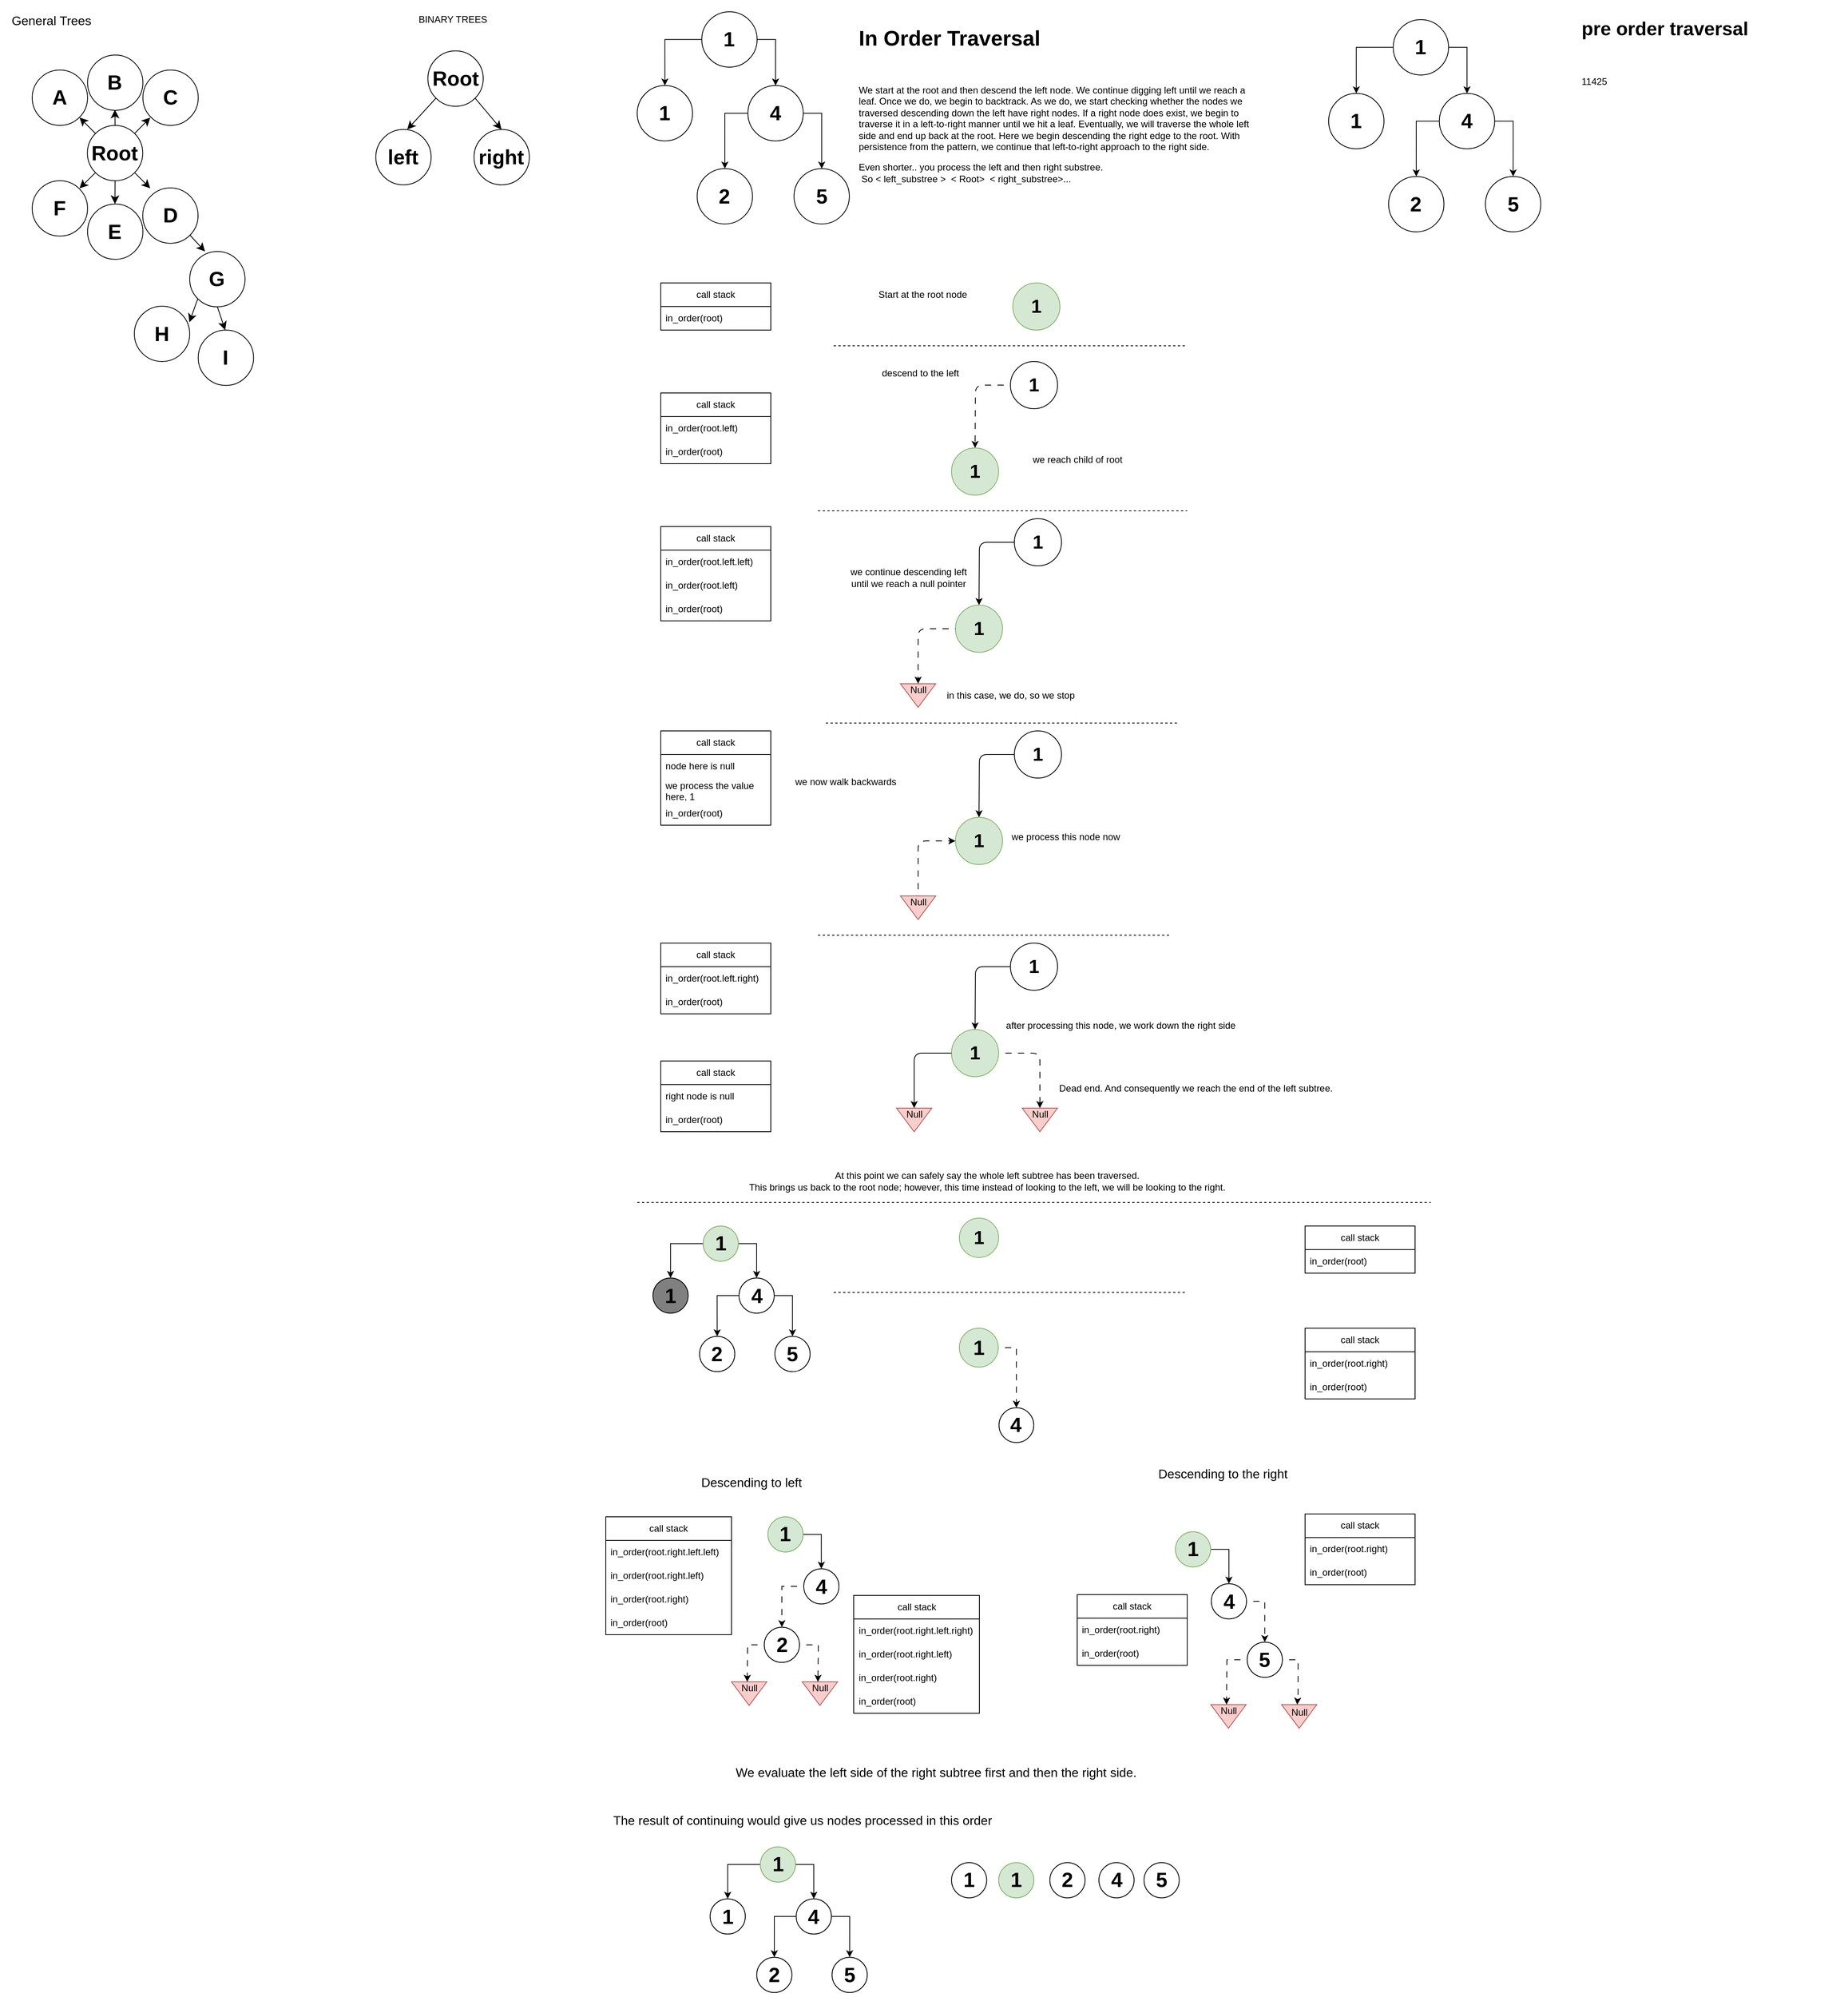 <mxfile version="26.1.3">
  <diagram name="Page-1" id="28c0V_zp-TiMR2vPcXUR">
    <mxGraphModel dx="2092" dy="909" grid="1" gridSize="10" guides="1" tooltips="1" connect="1" arrows="1" fold="1" page="1" pageScale="1" pageWidth="850" pageHeight="1100" math="0" shadow="0">
      <root>
        <mxCell id="0" />
        <mxCell id="1" parent="0" />
        <mxCell id="guaXYUS1TbYIzlUZuqkM-16" value="BINARY TREES" style="text;html=1;align=center;verticalAlign=middle;resizable=0;points=[];autosize=1;strokeColor=none;fillColor=none;" parent="1" vertex="1">
          <mxGeometry x="-280" y="30" width="110" height="30" as="geometry" />
        </mxCell>
        <mxCell id="guaXYUS1TbYIzlUZuqkM-18" value="&lt;h1&gt;&lt;font style=&quot;font-size: 13px;&quot; face=&quot;Helvetica&quot;&gt; &lt;/font&gt;&lt;font style=&quot;font-size: 27px;&quot; face=&quot;Helvetica&quot;&gt;In Order Traversal &lt;/font&gt;&lt;/h1&gt;&lt;p style=&quot;margin-left: 0px;&quot; align=&quot;left&quot;&gt;&lt;font style=&quot;line-height: 70%; font-size: 11px;&quot; face=&quot;Helvetica&quot;&gt;&lt;br&gt;&lt;/font&gt;&lt;/p&gt;&lt;p style=&quot;margin-left: 0px;&quot; align=&quot;left&quot;&gt;&lt;font face=&quot;Helvetica&quot;&gt;We start at the root and then descend the left node. We continue digging left until we reach a leaf. Once we do, we begin to backtrack. As we do, we start checking whether the nodes we traversed descending down the left have right nodes. If a right node does exist, we begin to traverse it in a left-to-right manner until we hit a leaf. Eventually, we will traverse the whole left side and end up back at the root. Here we begin descending the right edge to the root. With persistence from the pattern, we continue that left-to-right approach to the right side.&lt;/font&gt;&lt;/p&gt;&lt;div&gt;&lt;font face=&quot;Helvetica&quot;&gt;Even shorter.. you process the left and then right substree.&lt;/font&gt;&lt;/div&gt;&lt;div&gt;&lt;font face=&quot;Helvetica&quot;&gt;&amp;nbsp;So &amp;lt; left_substree &amp;gt;&amp;nbsp; &amp;lt; Root&amp;gt;&amp;nbsp; &amp;lt; right_substree&amp;gt;...&lt;/font&gt;&lt;/div&gt;&lt;div&gt;&lt;font style=&quot;font-size: 13px;&quot; face=&quot;Helvetica&quot;&gt;&lt;br&gt;&lt;/font&gt;&lt;/div&gt;&lt;div&gt;&lt;font style=&quot;font-size: 13px;&quot; face=&quot;Helvetica&quot;&gt;&lt;br&gt;&lt;/font&gt;&lt;/div&gt;&lt;div&gt;&lt;br&gt;&lt;/div&gt;" style="text;whiteSpace=wrap;html=1;" parent="1" vertex="1">
          <mxGeometry x="290" y="30" width="500" height="260" as="geometry" />
        </mxCell>
        <mxCell id="guaXYUS1TbYIzlUZuqkM-19" value="" style="group" parent="1" vertex="1" connectable="0">
          <mxGeometry x="10" y="35" width="270" height="270" as="geometry" />
        </mxCell>
        <mxCell id="guaXYUS1TbYIzlUZuqkM-20" style="edgeStyle=orthogonalEdgeStyle;rounded=0;orthogonalLoop=1;jettySize=auto;html=1;exitX=1;exitY=0.5;exitDx=0;exitDy=0;entryX=0.5;entryY=0;entryDx=0;entryDy=0;" parent="guaXYUS1TbYIzlUZuqkM-19" source="guaXYUS1TbYIzlUZuqkM-22" target="guaXYUS1TbYIzlUZuqkM-25" edge="1">
          <mxGeometry relative="1" as="geometry" />
        </mxCell>
        <mxCell id="guaXYUS1TbYIzlUZuqkM-21" style="edgeStyle=orthogonalEdgeStyle;rounded=0;orthogonalLoop=1;jettySize=auto;html=1;exitX=0;exitY=0.5;exitDx=0;exitDy=0;entryX=0.5;entryY=0;entryDx=0;entryDy=0;" parent="guaXYUS1TbYIzlUZuqkM-19" source="guaXYUS1TbYIzlUZuqkM-22" target="guaXYUS1TbYIzlUZuqkM-26" edge="1">
          <mxGeometry relative="1" as="geometry" />
        </mxCell>
        <mxCell id="guaXYUS1TbYIzlUZuqkM-22" value="1" style="ellipse;whiteSpace=wrap;html=1;aspect=fixed;fontSize=26;fontStyle=1" parent="guaXYUS1TbYIzlUZuqkM-19" vertex="1">
          <mxGeometry x="82.174" width="70.435" height="70.435" as="geometry" />
        </mxCell>
        <mxCell id="guaXYUS1TbYIzlUZuqkM-23" style="edgeStyle=orthogonalEdgeStyle;rounded=0;orthogonalLoop=1;jettySize=auto;html=1;exitX=1;exitY=0.5;exitDx=0;exitDy=0;entryX=0.5;entryY=0;entryDx=0;entryDy=0;" parent="guaXYUS1TbYIzlUZuqkM-19" source="guaXYUS1TbYIzlUZuqkM-25" target="guaXYUS1TbYIzlUZuqkM-27" edge="1">
          <mxGeometry relative="1" as="geometry" />
        </mxCell>
        <mxCell id="guaXYUS1TbYIzlUZuqkM-24" style="edgeStyle=orthogonalEdgeStyle;rounded=0;orthogonalLoop=1;jettySize=auto;html=1;exitX=0;exitY=0.5;exitDx=0;exitDy=0;" parent="guaXYUS1TbYIzlUZuqkM-19" source="guaXYUS1TbYIzlUZuqkM-25" target="guaXYUS1TbYIzlUZuqkM-28" edge="1">
          <mxGeometry relative="1" as="geometry" />
        </mxCell>
        <mxCell id="guaXYUS1TbYIzlUZuqkM-25" value="4" style="ellipse;whiteSpace=wrap;html=1;aspect=fixed;fontSize=26;fontStyle=1" parent="guaXYUS1TbYIzlUZuqkM-19" vertex="1">
          <mxGeometry x="140.87" y="93.913" width="70.435" height="70.435" as="geometry" />
        </mxCell>
        <mxCell id="guaXYUS1TbYIzlUZuqkM-26" value="1" style="ellipse;whiteSpace=wrap;html=1;aspect=fixed;fontSize=26;fontStyle=1" parent="guaXYUS1TbYIzlUZuqkM-19" vertex="1">
          <mxGeometry y="93.913" width="70.435" height="70.435" as="geometry" />
        </mxCell>
        <mxCell id="guaXYUS1TbYIzlUZuqkM-27" value="5" style="ellipse;whiteSpace=wrap;html=1;aspect=fixed;fontSize=26;fontStyle=1" parent="guaXYUS1TbYIzlUZuqkM-19" vertex="1">
          <mxGeometry x="199.565" y="199.565" width="70.435" height="70.435" as="geometry" />
        </mxCell>
        <mxCell id="guaXYUS1TbYIzlUZuqkM-28" value="2" style="ellipse;whiteSpace=wrap;html=1;aspect=fixed;fontSize=26;fontStyle=1" parent="guaXYUS1TbYIzlUZuqkM-19" vertex="1">
          <mxGeometry x="76.304" y="199.565" width="70.435" height="70.435" as="geometry" />
        </mxCell>
        <mxCell id="guaXYUS1TbYIzlUZuqkM-41" value="" style="group;movable=1;resizable=1;rotatable=1;deletable=1;editable=1;locked=0;connectable=1;" parent="1" vertex="1" connectable="0">
          <mxGeometry x="303" y="380" width="245" height="60" as="geometry" />
        </mxCell>
        <mxCell id="guaXYUS1TbYIzlUZuqkM-29" value="Start at the root node" style="text;html=1;align=center;verticalAlign=middle;resizable=1;points=[];autosize=1;strokeColor=none;fillColor=none;movable=1;rotatable=1;deletable=1;editable=1;locked=0;connectable=1;" parent="guaXYUS1TbYIzlUZuqkM-41" vertex="1">
          <mxGeometry width="140" height="30" as="geometry" />
        </mxCell>
        <mxCell id="guaXYUS1TbYIzlUZuqkM-1" value="1" style="ellipse;whiteSpace=wrap;html=1;aspect=fixed;fillColor=#d5e8d4;strokeColor=#82b366;fontStyle=1;fontSize=24;movable=1;resizable=1;rotatable=1;deletable=1;editable=1;locked=0;connectable=1;" parent="guaXYUS1TbYIzlUZuqkM-41" vertex="1">
          <mxGeometry x="185" width="60" height="60" as="geometry" />
        </mxCell>
        <mxCell id="guaXYUS1TbYIzlUZuqkM-42" value="" style="group" parent="1" vertex="1" connectable="0">
          <mxGeometry x="310" y="480" width="330" height="170" as="geometry" />
        </mxCell>
        <mxCell id="guaXYUS1TbYIzlUZuqkM-35" value="descend to the left" style="text;html=1;align=center;verticalAlign=middle;resizable=0;points=[];autosize=1;strokeColor=none;fillColor=none;" parent="guaXYUS1TbYIzlUZuqkM-42" vertex="1">
          <mxGeometry width="120" height="30" as="geometry" />
        </mxCell>
        <mxCell id="guaXYUS1TbYIzlUZuqkM-36" style="edgeStyle=orthogonalEdgeStyle;rounded=1;orthogonalLoop=1;jettySize=auto;html=1;exitX=0;exitY=0.5;exitDx=0;exitDy=0;curved=0;flowAnimation=1;" parent="guaXYUS1TbYIzlUZuqkM-42" source="guaXYUS1TbYIzlUZuqkM-37" edge="1">
          <mxGeometry relative="1" as="geometry">
            <mxPoint x="130" y="110" as="targetPoint" />
          </mxGeometry>
        </mxCell>
        <mxCell id="guaXYUS1TbYIzlUZuqkM-37" value="1" style="ellipse;whiteSpace=wrap;html=1;aspect=fixed;fontStyle=1;fontSize=24;" parent="guaXYUS1TbYIzlUZuqkM-42" vertex="1">
          <mxGeometry x="175" width="60" height="60" as="geometry" />
        </mxCell>
        <mxCell id="guaXYUS1TbYIzlUZuqkM-38" value="1" style="ellipse;whiteSpace=wrap;html=1;aspect=fixed;fillColor=#d5e8d4;strokeColor=#82b366;fontStyle=1;fontSize=24;" parent="guaXYUS1TbYIzlUZuqkM-42" vertex="1">
          <mxGeometry x="100" y="110" width="60" height="60" as="geometry" />
        </mxCell>
        <mxCell id="guaXYUS1TbYIzlUZuqkM-39" value="we reach child of root" style="text;html=1;align=center;verticalAlign=middle;resizable=0;points=[];autosize=1;strokeColor=none;fillColor=none;" parent="guaXYUS1TbYIzlUZuqkM-42" vertex="1">
          <mxGeometry x="190" y="110" width="140" height="30" as="geometry" />
        </mxCell>
        <mxCell id="guaXYUS1TbYIzlUZuqkM-65" value="" style="group" parent="1" vertex="1" connectable="0">
          <mxGeometry x="270" y="680" width="310" height="240" as="geometry" />
        </mxCell>
        <mxCell id="guaXYUS1TbYIzlUZuqkM-44" value="we continue descending left &lt;br&gt;until we reach a null pointer" style="text;html=1;align=center;verticalAlign=middle;resizable=0;points=[];autosize=1;strokeColor=none;fillColor=none;" parent="guaXYUS1TbYIzlUZuqkM-65" vertex="1">
          <mxGeometry y="55" width="170" height="40" as="geometry" />
        </mxCell>
        <mxCell id="guaXYUS1TbYIzlUZuqkM-45" style="edgeStyle=orthogonalEdgeStyle;rounded=1;orthogonalLoop=1;jettySize=auto;html=1;exitX=0;exitY=0.5;exitDx=0;exitDy=0;curved=0;flowAnimation=0;" parent="guaXYUS1TbYIzlUZuqkM-65" source="guaXYUS1TbYIzlUZuqkM-46" edge="1">
          <mxGeometry relative="1" as="geometry">
            <mxPoint x="175" y="110" as="targetPoint" />
          </mxGeometry>
        </mxCell>
        <mxCell id="guaXYUS1TbYIzlUZuqkM-46" value="1" style="ellipse;whiteSpace=wrap;html=1;aspect=fixed;fontStyle=1;fontSize=24;" parent="guaXYUS1TbYIzlUZuqkM-65" vertex="1">
          <mxGeometry x="220" width="60" height="60" as="geometry" />
        </mxCell>
        <mxCell id="guaXYUS1TbYIzlUZuqkM-47" value="1" style="ellipse;whiteSpace=wrap;html=1;aspect=fixed;fillColor=#d5e8d4;strokeColor=#82b366;fontStyle=1;fontSize=24;" parent="guaXYUS1TbYIzlUZuqkM-65" vertex="1">
          <mxGeometry x="145" y="110" width="60" height="60" as="geometry" />
        </mxCell>
        <mxCell id="guaXYUS1TbYIzlUZuqkM-52" value="" style="edgeStyle=orthogonalEdgeStyle;rounded=1;orthogonalLoop=1;jettySize=auto;html=1;exitX=0;exitY=0.5;exitDx=0;exitDy=0;flowAnimation=1;curved=0;entryX=0;entryY=0.5;entryDx=0;entryDy=0;" parent="guaXYUS1TbYIzlUZuqkM-65" source="guaXYUS1TbYIzlUZuqkM-47" target="guaXYUS1TbYIzlUZuqkM-59" edge="1">
          <mxGeometry relative="1" as="geometry">
            <mxPoint x="90" y="200" as="targetPoint" />
            <mxPoint x="145" y="140" as="sourcePoint" />
          </mxGeometry>
        </mxCell>
        <mxCell id="guaXYUS1TbYIzlUZuqkM-62" value="" style="group" parent="guaXYUS1TbYIzlUZuqkM-65" vertex="1" connectable="0">
          <mxGeometry x="75" y="210" width="45" height="30" as="geometry" />
        </mxCell>
        <mxCell id="guaXYUS1TbYIzlUZuqkM-59" value="" style="triangle;whiteSpace=wrap;html=1;rotation=90;fillColor=#f8cecc;strokeColor=#b85450;" parent="guaXYUS1TbYIzlUZuqkM-62" vertex="1">
          <mxGeometry x="7.5" y="-7.5" width="30" height="45" as="geometry" />
        </mxCell>
        <mxCell id="guaXYUS1TbYIzlUZuqkM-61" value="Null" style="text;html=1;align=center;verticalAlign=middle;whiteSpace=wrap;rounded=0;" parent="guaXYUS1TbYIzlUZuqkM-62" vertex="1">
          <mxGeometry x="7.5" width="30" height="15" as="geometry" />
        </mxCell>
        <mxCell id="guaXYUS1TbYIzlUZuqkM-63" value="in this case, we do, so we stop" style="text;html=1;align=center;verticalAlign=middle;resizable=0;points=[];autosize=1;strokeColor=none;fillColor=none;" parent="guaXYUS1TbYIzlUZuqkM-65" vertex="1">
          <mxGeometry x="120" y="210" width="190" height="30" as="geometry" />
        </mxCell>
        <mxCell id="PHoDI3Z7Dd6WKzNwkaG9-5" value="call stack" style="swimlane;fontStyle=0;childLayout=stackLayout;horizontal=1;startSize=30;horizontalStack=0;resizeParent=1;resizeParentMax=0;resizeLast=0;collapsible=1;marginBottom=0;whiteSpace=wrap;html=1;" vertex="1" parent="1">
          <mxGeometry x="40" y="380" width="140" height="60" as="geometry" />
        </mxCell>
        <mxCell id="PHoDI3Z7Dd6WKzNwkaG9-8" value="in_order(root)" style="text;strokeColor=none;fillColor=none;align=left;verticalAlign=middle;spacingLeft=4;spacingRight=4;overflow=hidden;points=[[0,0.5],[1,0.5]];portConstraint=eastwest;rotatable=0;whiteSpace=wrap;html=1;" vertex="1" parent="PHoDI3Z7Dd6WKzNwkaG9-5">
          <mxGeometry y="30" width="140" height="30" as="geometry" />
        </mxCell>
        <mxCell id="PHoDI3Z7Dd6WKzNwkaG9-9" value="" style="endArrow=none;dashed=1;html=1;rounded=0;" edge="1" parent="1">
          <mxGeometry width="50" height="50" relative="1" as="geometry">
            <mxPoint x="260" y="460" as="sourcePoint" />
            <mxPoint x="710" y="460" as="targetPoint" />
          </mxGeometry>
        </mxCell>
        <mxCell id="PHoDI3Z7Dd6WKzNwkaG9-10" value="" style="endArrow=none;dashed=1;html=1;rounded=0;" edge="1" parent="1">
          <mxGeometry width="50" height="50" relative="1" as="geometry">
            <mxPoint x="240" y="670" as="sourcePoint" />
            <mxPoint x="710" y="670" as="targetPoint" />
          </mxGeometry>
        </mxCell>
        <mxCell id="PHoDI3Z7Dd6WKzNwkaG9-11" value="" style="endArrow=none;dashed=1;html=1;rounded=0;" edge="1" parent="1">
          <mxGeometry width="50" height="50" relative="1" as="geometry">
            <mxPoint x="250" y="940" as="sourcePoint" />
            <mxPoint x="700" y="940" as="targetPoint" />
          </mxGeometry>
        </mxCell>
        <mxCell id="PHoDI3Z7Dd6WKzNwkaG9-30" value="" style="group" vertex="1" connectable="0" parent="1">
          <mxGeometry x="200" y="950" width="435" height="240" as="geometry" />
        </mxCell>
        <mxCell id="guaXYUS1TbYIzlUZuqkM-69" value="1" style="ellipse;whiteSpace=wrap;html=1;aspect=fixed;fontStyle=1;fontSize=24;" parent="PHoDI3Z7Dd6WKzNwkaG9-30" vertex="1">
          <mxGeometry x="290" width="60" height="60" as="geometry" />
        </mxCell>
        <mxCell id="PHoDI3Z7Dd6WKzNwkaG9-20" value="" style="group" vertex="1" connectable="0" parent="PHoDI3Z7Dd6WKzNwkaG9-30">
          <mxGeometry y="50" width="435" height="190" as="geometry" />
        </mxCell>
        <mxCell id="guaXYUS1TbYIzlUZuqkM-76" value="we now walk backwards" style="text;html=1;align=center;verticalAlign=middle;resizable=0;points=[];autosize=1;strokeColor=none;fillColor=none;" parent="PHoDI3Z7Dd6WKzNwkaG9-20" vertex="1">
          <mxGeometry width="150" height="30" as="geometry" />
        </mxCell>
        <mxCell id="PHoDI3Z7Dd6WKzNwkaG9-13" value="we process this node now" style="text;html=1;align=center;verticalAlign=middle;resizable=0;points=[];autosize=1;strokeColor=none;fillColor=none;" vertex="1" parent="PHoDI3Z7Dd6WKzNwkaG9-20">
          <mxGeometry x="275" y="70" width="160" height="30" as="geometry" />
        </mxCell>
        <mxCell id="guaXYUS1TbYIzlUZuqkM-68" style="edgeStyle=orthogonalEdgeStyle;rounded=1;orthogonalLoop=1;jettySize=auto;html=1;exitX=0;exitY=0.5;exitDx=0;exitDy=0;curved=0;flowAnimation=0;" parent="PHoDI3Z7Dd6WKzNwkaG9-20" source="guaXYUS1TbYIzlUZuqkM-69" edge="1">
          <mxGeometry relative="1" as="geometry">
            <mxPoint x="245" y="60" as="targetPoint" />
          </mxGeometry>
        </mxCell>
        <mxCell id="guaXYUS1TbYIzlUZuqkM-70" value="1" style="ellipse;whiteSpace=wrap;html=1;aspect=fixed;fontStyle=1;fontSize=24;fillColor=#d5e8d4;strokeColor=#82b366;" parent="PHoDI3Z7Dd6WKzNwkaG9-20" vertex="1">
          <mxGeometry x="215" y="60" width="60" height="60" as="geometry" />
        </mxCell>
        <mxCell id="guaXYUS1TbYIzlUZuqkM-72" value="" style="group" parent="PHoDI3Z7Dd6WKzNwkaG9-20" vertex="1" connectable="0">
          <mxGeometry x="145" y="160" width="45" height="30" as="geometry" />
        </mxCell>
        <mxCell id="guaXYUS1TbYIzlUZuqkM-73" value="" style="triangle;whiteSpace=wrap;html=1;rotation=90;fillColor=#f8cecc;strokeColor=#b85450;" parent="guaXYUS1TbYIzlUZuqkM-72" vertex="1">
          <mxGeometry x="7.5" y="-7.5" width="30" height="45" as="geometry" />
        </mxCell>
        <mxCell id="guaXYUS1TbYIzlUZuqkM-74" value="Null" style="text;html=1;align=center;verticalAlign=middle;whiteSpace=wrap;rounded=0;" parent="guaXYUS1TbYIzlUZuqkM-72" vertex="1">
          <mxGeometry x="7.5" width="30" height="15" as="geometry" />
        </mxCell>
        <mxCell id="PHoDI3Z7Dd6WKzNwkaG9-15" style="edgeStyle=orthogonalEdgeStyle;rounded=1;orthogonalLoop=1;jettySize=auto;html=1;exitX=0.5;exitY=0;exitDx=0;exitDy=0;entryX=0;entryY=0.5;entryDx=0;entryDy=0;curved=0;flowAnimation=1;" edge="1" parent="PHoDI3Z7Dd6WKzNwkaG9-20" source="guaXYUS1TbYIzlUZuqkM-74" target="guaXYUS1TbYIzlUZuqkM-70">
          <mxGeometry relative="1" as="geometry" />
        </mxCell>
        <mxCell id="PHoDI3Z7Dd6WKzNwkaG9-47" value="" style="group" vertex="1" connectable="0" parent="1">
          <mxGeometry x="340" y="1220" width="560" height="243" as="geometry" />
        </mxCell>
        <mxCell id="PHoDI3Z7Dd6WKzNwkaG9-32" value="1" style="ellipse;whiteSpace=wrap;html=1;aspect=fixed;fontStyle=1;fontSize=24;" vertex="1" parent="PHoDI3Z7Dd6WKzNwkaG9-47">
          <mxGeometry x="145" width="60" height="60" as="geometry" />
        </mxCell>
        <mxCell id="PHoDI3Z7Dd6WKzNwkaG9-35" value="after processing this node, we work down the right side" style="text;html=1;align=center;verticalAlign=middle;resizable=0;points=[];autosize=1;strokeColor=none;fillColor=none;" vertex="1" parent="PHoDI3Z7Dd6WKzNwkaG9-47">
          <mxGeometry x="125" y="90" width="320" height="30" as="geometry" />
        </mxCell>
        <mxCell id="PHoDI3Z7Dd6WKzNwkaG9-36" style="edgeStyle=orthogonalEdgeStyle;rounded=1;orthogonalLoop=1;jettySize=auto;html=1;exitX=0;exitY=0.5;exitDx=0;exitDy=0;curved=0;flowAnimation=0;" edge="1" parent="PHoDI3Z7Dd6WKzNwkaG9-47" source="PHoDI3Z7Dd6WKzNwkaG9-32">
          <mxGeometry relative="1" as="geometry">
            <mxPoint x="100" y="110" as="targetPoint" />
          </mxGeometry>
        </mxCell>
        <mxCell id="PHoDI3Z7Dd6WKzNwkaG9-42" style="edgeStyle=orthogonalEdgeStyle;rounded=1;orthogonalLoop=1;jettySize=auto;html=1;exitX=1;exitY=0.5;exitDx=0;exitDy=0;curved=0;entryX=0.5;entryY=0;entryDx=0;entryDy=0;flowAnimation=1;" edge="1" parent="PHoDI3Z7Dd6WKzNwkaG9-47" source="PHoDI3Z7Dd6WKzNwkaG9-37" target="PHoDI3Z7Dd6WKzNwkaG9-45">
          <mxGeometry relative="1" as="geometry">
            <mxPoint x="185" y="210" as="targetPoint" />
          </mxGeometry>
        </mxCell>
        <mxCell id="PHoDI3Z7Dd6WKzNwkaG9-37" value="1" style="ellipse;whiteSpace=wrap;html=1;aspect=fixed;fontStyle=1;fontSize=24;fillColor=#d5e8d4;strokeColor=#82b366;" vertex="1" parent="PHoDI3Z7Dd6WKzNwkaG9-47">
          <mxGeometry x="70" y="110" width="60" height="60" as="geometry" />
        </mxCell>
        <mxCell id="PHoDI3Z7Dd6WKzNwkaG9-38" value="" style="group" vertex="1" connectable="0" parent="PHoDI3Z7Dd6WKzNwkaG9-47">
          <mxGeometry y="210" width="45" height="30" as="geometry" />
        </mxCell>
        <mxCell id="PHoDI3Z7Dd6WKzNwkaG9-39" value="" style="triangle;whiteSpace=wrap;html=1;rotation=90;fillColor=#f8cecc;strokeColor=#b85450;" vertex="1" parent="PHoDI3Z7Dd6WKzNwkaG9-38">
          <mxGeometry x="7.5" y="-7.5" width="30" height="45" as="geometry" />
        </mxCell>
        <mxCell id="PHoDI3Z7Dd6WKzNwkaG9-40" value="Null" style="text;html=1;align=center;verticalAlign=middle;whiteSpace=wrap;rounded=0;" vertex="1" parent="PHoDI3Z7Dd6WKzNwkaG9-38">
          <mxGeometry x="7.5" width="30" height="15" as="geometry" />
        </mxCell>
        <mxCell id="PHoDI3Z7Dd6WKzNwkaG9-41" style="edgeStyle=orthogonalEdgeStyle;rounded=1;orthogonalLoop=1;jettySize=auto;html=1;exitX=0.5;exitY=0;exitDx=0;exitDy=0;entryX=0;entryY=0.5;entryDx=0;entryDy=0;curved=0;flowAnimation=0;endArrow=none;startFill=1;startArrow=classic;" edge="1" parent="PHoDI3Z7Dd6WKzNwkaG9-47" source="PHoDI3Z7Dd6WKzNwkaG9-40" target="PHoDI3Z7Dd6WKzNwkaG9-37">
          <mxGeometry relative="1" as="geometry" />
        </mxCell>
        <mxCell id="PHoDI3Z7Dd6WKzNwkaG9-43" value="" style="group" vertex="1" connectable="0" parent="PHoDI3Z7Dd6WKzNwkaG9-47">
          <mxGeometry x="160" y="210" width="45" height="30" as="geometry" />
        </mxCell>
        <mxCell id="PHoDI3Z7Dd6WKzNwkaG9-44" value="" style="triangle;whiteSpace=wrap;html=1;rotation=90;fillColor=#f8cecc;strokeColor=#b85450;" vertex="1" parent="PHoDI3Z7Dd6WKzNwkaG9-43">
          <mxGeometry x="7.5" y="-7.5" width="30" height="45" as="geometry" />
        </mxCell>
        <mxCell id="PHoDI3Z7Dd6WKzNwkaG9-45" value="Null" style="text;html=1;align=center;verticalAlign=middle;whiteSpace=wrap;rounded=0;" vertex="1" parent="PHoDI3Z7Dd6WKzNwkaG9-43">
          <mxGeometry x="7.5" width="30" height="15" as="geometry" />
        </mxCell>
        <mxCell id="PHoDI3Z7Dd6WKzNwkaG9-46" value="&lt;div align=&quot;left&quot;&gt;Dead end. And consequently we reach the end of the left subtree.&lt;/div&gt;" style="text;html=1;align=left;verticalAlign=middle;resizable=0;points=[];autosize=1;strokeColor=none;fillColor=none;" vertex="1" parent="PHoDI3Z7Dd6WKzNwkaG9-47">
          <mxGeometry x="205" y="170" width="370" height="30" as="geometry" />
        </mxCell>
        <mxCell id="PHoDI3Z7Dd6WKzNwkaG9-48" value="&lt;h1&gt;pre order traversal&lt;/h1&gt;&lt;div&gt;&lt;br&gt; &lt;/div&gt;&lt;div&gt;&lt;br&gt;&lt;/div&gt;&lt;div&gt;11425&lt;/div&gt;" style="text;whiteSpace=wrap;html=1;" vertex="1" parent="1">
          <mxGeometry x="1210" y="20" width="340" height="300" as="geometry" />
        </mxCell>
        <mxCell id="PHoDI3Z7Dd6WKzNwkaG9-50" value="call stack" style="swimlane;fontStyle=0;childLayout=stackLayout;horizontal=1;startSize=30;horizontalStack=0;resizeParent=1;resizeParentMax=0;resizeLast=0;collapsible=1;marginBottom=0;whiteSpace=wrap;html=1;" vertex="1" parent="1">
          <mxGeometry x="40" y="520" width="140" height="90" as="geometry" />
        </mxCell>
        <mxCell id="PHoDI3Z7Dd6WKzNwkaG9-52" value="in_order(root.left)" style="text;strokeColor=none;fillColor=none;align=left;verticalAlign=middle;spacingLeft=4;spacingRight=4;overflow=hidden;points=[[0,0.5],[1,0.5]];portConstraint=eastwest;rotatable=0;whiteSpace=wrap;html=1;" vertex="1" parent="PHoDI3Z7Dd6WKzNwkaG9-50">
          <mxGeometry y="30" width="140" height="30" as="geometry" />
        </mxCell>
        <mxCell id="PHoDI3Z7Dd6WKzNwkaG9-53" value="in_order(root)" style="text;strokeColor=none;fillColor=none;align=left;verticalAlign=middle;spacingLeft=4;spacingRight=4;overflow=hidden;points=[[0,0.5],[1,0.5]];portConstraint=eastwest;rotatable=0;whiteSpace=wrap;html=1;" vertex="1" parent="PHoDI3Z7Dd6WKzNwkaG9-50">
          <mxGeometry y="60" width="140" height="30" as="geometry" />
        </mxCell>
        <mxCell id="PHoDI3Z7Dd6WKzNwkaG9-54" value="call stack" style="swimlane;fontStyle=0;childLayout=stackLayout;horizontal=1;startSize=30;horizontalStack=0;resizeParent=1;resizeParentMax=0;resizeLast=0;collapsible=1;marginBottom=0;whiteSpace=wrap;html=1;" vertex="1" parent="1">
          <mxGeometry x="40" y="690" width="140" height="120" as="geometry" />
        </mxCell>
        <mxCell id="PHoDI3Z7Dd6WKzNwkaG9-55" value="in_order(root.left.left)" style="text;strokeColor=none;fillColor=none;align=left;verticalAlign=middle;spacingLeft=4;spacingRight=4;overflow=hidden;points=[[0,0.5],[1,0.5]];portConstraint=eastwest;rotatable=0;whiteSpace=wrap;html=1;" vertex="1" parent="PHoDI3Z7Dd6WKzNwkaG9-54">
          <mxGeometry y="30" width="140" height="30" as="geometry" />
        </mxCell>
        <mxCell id="PHoDI3Z7Dd6WKzNwkaG9-56" value="in_order(root.left)" style="text;strokeColor=none;fillColor=none;align=left;verticalAlign=middle;spacingLeft=4;spacingRight=4;overflow=hidden;points=[[0,0.5],[1,0.5]];portConstraint=eastwest;rotatable=0;whiteSpace=wrap;html=1;" vertex="1" parent="PHoDI3Z7Dd6WKzNwkaG9-54">
          <mxGeometry y="60" width="140" height="30" as="geometry" />
        </mxCell>
        <mxCell id="PHoDI3Z7Dd6WKzNwkaG9-57" value="in_order(root)" style="text;strokeColor=none;fillColor=none;align=left;verticalAlign=middle;spacingLeft=4;spacingRight=4;overflow=hidden;points=[[0,0.5],[1,0.5]];portConstraint=eastwest;rotatable=0;whiteSpace=wrap;html=1;" vertex="1" parent="PHoDI3Z7Dd6WKzNwkaG9-54">
          <mxGeometry y="90" width="140" height="30" as="geometry" />
        </mxCell>
        <mxCell id="PHoDI3Z7Dd6WKzNwkaG9-61" value="call stack" style="swimlane;fontStyle=0;childLayout=stackLayout;horizontal=1;startSize=30;horizontalStack=0;resizeParent=1;resizeParentMax=0;resizeLast=0;collapsible=1;marginBottom=0;whiteSpace=wrap;html=1;" vertex="1" parent="1">
          <mxGeometry x="40" y="950" width="140" height="120" as="geometry" />
        </mxCell>
        <mxCell id="PHoDI3Z7Dd6WKzNwkaG9-62" value="node here is null" style="text;strokeColor=none;fillColor=none;align=left;verticalAlign=middle;spacingLeft=4;spacingRight=4;overflow=hidden;points=[[0,0.5],[1,0.5]];portConstraint=eastwest;rotatable=0;whiteSpace=wrap;html=1;" vertex="1" parent="PHoDI3Z7Dd6WKzNwkaG9-61">
          <mxGeometry y="30" width="140" height="30" as="geometry" />
        </mxCell>
        <UserObject label="we process the value here, 1" link="in_order(root.left)" id="PHoDI3Z7Dd6WKzNwkaG9-63">
          <mxCell style="text;strokeColor=none;fillColor=none;align=left;verticalAlign=middle;spacingLeft=4;spacingRight=4;overflow=hidden;points=[[0,0.5],[1,0.5]];portConstraint=eastwest;rotatable=0;whiteSpace=wrap;html=1;" vertex="1" parent="PHoDI3Z7Dd6WKzNwkaG9-61">
            <mxGeometry y="60" width="140" height="30" as="geometry" />
          </mxCell>
        </UserObject>
        <mxCell id="PHoDI3Z7Dd6WKzNwkaG9-64" value="in_order(root)" style="text;strokeColor=none;fillColor=none;align=left;verticalAlign=middle;spacingLeft=4;spacingRight=4;overflow=hidden;points=[[0,0.5],[1,0.5]];portConstraint=eastwest;rotatable=0;whiteSpace=wrap;html=1;" vertex="1" parent="PHoDI3Z7Dd6WKzNwkaG9-61">
          <mxGeometry y="90" width="140" height="30" as="geometry" />
        </mxCell>
        <mxCell id="PHoDI3Z7Dd6WKzNwkaG9-65" value="call stack" style="swimlane;fontStyle=0;childLayout=stackLayout;horizontal=1;startSize=30;horizontalStack=0;resizeParent=1;resizeParentMax=0;resizeLast=0;collapsible=1;marginBottom=0;whiteSpace=wrap;html=1;" vertex="1" parent="1">
          <mxGeometry x="40" y="1220" width="140" height="90" as="geometry">
            <mxRectangle x="40" y="1290" width="90" height="30" as="alternateBounds" />
          </mxGeometry>
        </mxCell>
        <mxCell id="PHoDI3Z7Dd6WKzNwkaG9-68" value="in_order(root.left.right)" style="text;strokeColor=none;fillColor=none;align=left;verticalAlign=middle;spacingLeft=4;spacingRight=4;overflow=hidden;points=[[0,0.5],[1,0.5]];portConstraint=eastwest;rotatable=0;whiteSpace=wrap;html=1;" vertex="1" parent="PHoDI3Z7Dd6WKzNwkaG9-65">
          <mxGeometry y="30" width="140" height="30" as="geometry" />
        </mxCell>
        <mxCell id="PHoDI3Z7Dd6WKzNwkaG9-69" value="in_order(root)" style="text;strokeColor=none;fillColor=none;align=left;verticalAlign=middle;spacingLeft=4;spacingRight=4;overflow=hidden;points=[[0,0.5],[1,0.5]];portConstraint=eastwest;rotatable=0;whiteSpace=wrap;html=1;" vertex="1" parent="PHoDI3Z7Dd6WKzNwkaG9-65">
          <mxGeometry y="60" width="140" height="30" as="geometry" />
        </mxCell>
        <mxCell id="PHoDI3Z7Dd6WKzNwkaG9-75" value="" style="endArrow=none;dashed=1;html=1;rounded=0;" edge="1" parent="1">
          <mxGeometry width="50" height="50" relative="1" as="geometry">
            <mxPoint x="240" y="1210" as="sourcePoint" />
            <mxPoint x="690" y="1210" as="targetPoint" />
          </mxGeometry>
        </mxCell>
        <mxCell id="PHoDI3Z7Dd6WKzNwkaG9-77" value="" style="group" vertex="1" connectable="0" parent="1">
          <mxGeometry x="102.75" y="2370" width="210" height="190" as="geometry" />
        </mxCell>
        <mxCell id="PHoDI3Z7Dd6WKzNwkaG9-78" style="edgeStyle=orthogonalEdgeStyle;rounded=0;orthogonalLoop=1;jettySize=auto;html=1;exitX=1;exitY=0.5;exitDx=0;exitDy=0;entryX=0.5;entryY=0;entryDx=0;entryDy=0;" edge="1" parent="PHoDI3Z7Dd6WKzNwkaG9-77" source="PHoDI3Z7Dd6WKzNwkaG9-80" target="PHoDI3Z7Dd6WKzNwkaG9-83">
          <mxGeometry relative="1" as="geometry" />
        </mxCell>
        <mxCell id="PHoDI3Z7Dd6WKzNwkaG9-79" style="edgeStyle=orthogonalEdgeStyle;rounded=0;orthogonalLoop=1;jettySize=auto;html=1;exitX=0;exitY=0.5;exitDx=0;exitDy=0;entryX=0.5;entryY=0;entryDx=0;entryDy=0;fillColor=#f5f5f5;strokeColor=#000000;" edge="1" parent="PHoDI3Z7Dd6WKzNwkaG9-77" source="PHoDI3Z7Dd6WKzNwkaG9-80" target="PHoDI3Z7Dd6WKzNwkaG9-84">
          <mxGeometry relative="1" as="geometry" />
        </mxCell>
        <mxCell id="PHoDI3Z7Dd6WKzNwkaG9-80" value="1" style="ellipse;whiteSpace=wrap;html=1;aspect=fixed;fontSize=26;fontStyle=1;fillColor=#d5e8d4;strokeColor=#82b366;" vertex="1" parent="PHoDI3Z7Dd6WKzNwkaG9-77">
          <mxGeometry x="63.913" width="44.845" height="44.845" as="geometry" />
        </mxCell>
        <mxCell id="PHoDI3Z7Dd6WKzNwkaG9-81" style="edgeStyle=orthogonalEdgeStyle;rounded=0;orthogonalLoop=1;jettySize=auto;html=1;exitX=1;exitY=0.5;exitDx=0;exitDy=0;entryX=0.5;entryY=0;entryDx=0;entryDy=0;" edge="1" parent="PHoDI3Z7Dd6WKzNwkaG9-77" source="PHoDI3Z7Dd6WKzNwkaG9-83" target="PHoDI3Z7Dd6WKzNwkaG9-85">
          <mxGeometry relative="1" as="geometry" />
        </mxCell>
        <mxCell id="PHoDI3Z7Dd6WKzNwkaG9-82" style="edgeStyle=orthogonalEdgeStyle;rounded=0;orthogonalLoop=1;jettySize=auto;html=1;exitX=0;exitY=0.5;exitDx=0;exitDy=0;" edge="1" parent="PHoDI3Z7Dd6WKzNwkaG9-77" source="PHoDI3Z7Dd6WKzNwkaG9-83" target="PHoDI3Z7Dd6WKzNwkaG9-86">
          <mxGeometry relative="1" as="geometry" />
        </mxCell>
        <mxCell id="PHoDI3Z7Dd6WKzNwkaG9-83" value="4" style="ellipse;whiteSpace=wrap;html=1;aspect=fixed;fontSize=26;fontStyle=1" vertex="1" parent="PHoDI3Z7Dd6WKzNwkaG9-77">
          <mxGeometry x="109.565" y="66.087" width="44.845" height="44.845" as="geometry" />
        </mxCell>
        <mxCell id="PHoDI3Z7Dd6WKzNwkaG9-84" value="1" style="ellipse;whiteSpace=wrap;html=1;aspect=fixed;fontSize=26;fontStyle=1;gradientDirection=radial;shadow=0;" vertex="1" parent="PHoDI3Z7Dd6WKzNwkaG9-77">
          <mxGeometry y="66.087" width="44.845" height="44.845" as="geometry" />
        </mxCell>
        <mxCell id="PHoDI3Z7Dd6WKzNwkaG9-85" value="5" style="ellipse;whiteSpace=wrap;html=1;aspect=fixed;fontSize=26;fontStyle=1" vertex="1" parent="PHoDI3Z7Dd6WKzNwkaG9-77">
          <mxGeometry x="155.217" y="140.435" width="44.845" height="44.845" as="geometry" />
        </mxCell>
        <mxCell id="PHoDI3Z7Dd6WKzNwkaG9-86" value="2" style="ellipse;whiteSpace=wrap;html=1;aspect=fixed;fontSize=26;fontStyle=1" vertex="1" parent="PHoDI3Z7Dd6WKzNwkaG9-77">
          <mxGeometry x="59.348" y="140.435" width="44.845" height="44.845" as="geometry" />
        </mxCell>
        <mxCell id="PHoDI3Z7Dd6WKzNwkaG9-88" value="At this point we can safely say the whole left subtree has been traversed.&lt;br&gt;This brings us back to the root node; however, this time instead of looking to the left, we will be looking to the right." style="text;html=1;align=center;verticalAlign=middle;resizable=0;points=[];autosize=1;strokeColor=none;fillColor=none;" vertex="1" parent="1">
          <mxGeometry x="140" y="1503" width="630" height="40" as="geometry" />
        </mxCell>
        <mxCell id="PHoDI3Z7Dd6WKzNwkaG9-90" value="call stack" style="swimlane;fontStyle=0;childLayout=stackLayout;horizontal=1;startSize=30;horizontalStack=0;resizeParent=1;resizeParentMax=0;resizeLast=0;collapsible=1;marginBottom=0;whiteSpace=wrap;html=1;" vertex="1" parent="1">
          <mxGeometry x="40" y="1370" width="140" height="90" as="geometry">
            <mxRectangle x="40" y="1290" width="90" height="30" as="alternateBounds" />
          </mxGeometry>
        </mxCell>
        <mxCell id="PHoDI3Z7Dd6WKzNwkaG9-91" value="right node is null" style="text;strokeColor=none;fillColor=none;align=left;verticalAlign=middle;spacingLeft=4;spacingRight=4;overflow=hidden;points=[[0,0.5],[1,0.5]];portConstraint=eastwest;rotatable=0;whiteSpace=wrap;html=1;" vertex="1" parent="PHoDI3Z7Dd6WKzNwkaG9-90">
          <mxGeometry y="30" width="140" height="30" as="geometry" />
        </mxCell>
        <mxCell id="PHoDI3Z7Dd6WKzNwkaG9-92" value="in_order(root)" style="text;strokeColor=none;fillColor=none;align=left;verticalAlign=middle;spacingLeft=4;spacingRight=4;overflow=hidden;points=[[0,0.5],[1,0.5]];portConstraint=eastwest;rotatable=0;whiteSpace=wrap;html=1;" vertex="1" parent="PHoDI3Z7Dd6WKzNwkaG9-90">
          <mxGeometry y="60" width="140" height="30" as="geometry" />
        </mxCell>
        <mxCell id="PHoDI3Z7Dd6WKzNwkaG9-98" value="1" style="ellipse;whiteSpace=wrap;html=1;aspect=fixed;fillColor=#d5e8d4;strokeColor=#82b366;fontStyle=1;fontSize=24;movable=1;resizable=1;rotatable=1;deletable=1;editable=1;locked=0;connectable=1;" vertex="1" parent="1">
          <mxGeometry x="420" y="1570" width="50" height="50" as="geometry" />
        </mxCell>
        <mxCell id="PHoDI3Z7Dd6WKzNwkaG9-99" value="call stack" style="swimlane;fontStyle=0;childLayout=stackLayout;horizontal=1;startSize=30;horizontalStack=0;resizeParent=1;resizeParentMax=0;resizeLast=0;collapsible=1;marginBottom=0;whiteSpace=wrap;html=1;" vertex="1" parent="1">
          <mxGeometry x="860" y="1580" width="140" height="60" as="geometry">
            <mxRectangle x="40" y="1290" width="90" height="30" as="alternateBounds" />
          </mxGeometry>
        </mxCell>
        <mxCell id="PHoDI3Z7Dd6WKzNwkaG9-100" value="in_order(root)" style="text;strokeColor=none;fillColor=none;align=left;verticalAlign=middle;spacingLeft=4;spacingRight=4;overflow=hidden;points=[[0,0.5],[1,0.5]];portConstraint=eastwest;rotatable=0;whiteSpace=wrap;html=1;" vertex="1" parent="PHoDI3Z7Dd6WKzNwkaG9-99">
          <mxGeometry y="30" width="140" height="30" as="geometry" />
        </mxCell>
        <mxCell id="PHoDI3Z7Dd6WKzNwkaG9-104" value="" style="group" vertex="1" connectable="0" parent="1">
          <mxGeometry x="420" y="1710" width="100" height="170" as="geometry" />
        </mxCell>
        <mxCell id="PHoDI3Z7Dd6WKzNwkaG9-101" style="edgeStyle=orthogonalEdgeStyle;rounded=0;orthogonalLoop=1;jettySize=auto;html=1;exitX=1;exitY=0.5;exitDx=0;exitDy=0;entryX=0.5;entryY=0;entryDx=0;entryDy=0;flowAnimation=1;" edge="1" parent="PHoDI3Z7Dd6WKzNwkaG9-104" source="PHoDI3Z7Dd6WKzNwkaG9-102" target="PHoDI3Z7Dd6WKzNwkaG9-103">
          <mxGeometry relative="1" as="geometry" />
        </mxCell>
        <mxCell id="PHoDI3Z7Dd6WKzNwkaG9-102" value="1" style="ellipse;whiteSpace=wrap;html=1;aspect=fixed;fontSize=26;fontStyle=1;fillColor=#d5e8d4;strokeColor=#82b366;" vertex="1" parent="PHoDI3Z7Dd6WKzNwkaG9-104">
          <mxGeometry width="49.554" height="49.554" as="geometry" />
        </mxCell>
        <mxCell id="PHoDI3Z7Dd6WKzNwkaG9-103" value="4" style="ellipse;whiteSpace=wrap;html=1;aspect=fixed;fontSize=26;fontStyle=1" vertex="1" parent="PHoDI3Z7Dd6WKzNwkaG9-104">
          <mxGeometry x="50.444" y="101.278" width="44.281" height="44.281" as="geometry" />
        </mxCell>
        <mxCell id="PHoDI3Z7Dd6WKzNwkaG9-105" value="call stack" style="swimlane;fontStyle=0;childLayout=stackLayout;horizontal=1;startSize=30;horizontalStack=0;resizeParent=1;resizeParentMax=0;resizeLast=0;collapsible=1;marginBottom=0;whiteSpace=wrap;html=1;" vertex="1" parent="1">
          <mxGeometry x="860" y="1710" width="140" height="90" as="geometry">
            <mxRectangle x="40" y="1290" width="90" height="30" as="alternateBounds" />
          </mxGeometry>
        </mxCell>
        <mxCell id="PHoDI3Z7Dd6WKzNwkaG9-109" value="in_order(root.right)" style="text;strokeColor=none;fillColor=none;align=left;verticalAlign=middle;spacingLeft=4;spacingRight=4;overflow=hidden;points=[[0,0.5],[1,0.5]];portConstraint=eastwest;rotatable=0;whiteSpace=wrap;html=1;" vertex="1" parent="PHoDI3Z7Dd6WKzNwkaG9-105">
          <mxGeometry y="30" width="140" height="30" as="geometry" />
        </mxCell>
        <mxCell id="PHoDI3Z7Dd6WKzNwkaG9-106" value="in_order(root)" style="text;strokeColor=none;fillColor=none;align=left;verticalAlign=middle;spacingLeft=4;spacingRight=4;overflow=hidden;points=[[0,0.5],[1,0.5]];portConstraint=eastwest;rotatable=0;whiteSpace=wrap;html=1;" vertex="1" parent="PHoDI3Z7Dd6WKzNwkaG9-105">
          <mxGeometry y="60" width="140" height="30" as="geometry" />
        </mxCell>
        <mxCell id="PHoDI3Z7Dd6WKzNwkaG9-166" value="Descending to left" style="text;html=1;align=center;verticalAlign=middle;resizable=0;points=[];autosize=1;strokeColor=none;fillColor=none;fontSize=16;" vertex="1" parent="1">
          <mxGeometry x="80" y="1891" width="150" height="30" as="geometry" />
        </mxCell>
        <mxCell id="PHoDI3Z7Dd6WKzNwkaG9-169" value="We evaluate the left side of the right subtree first and then the right side. " style="text;html=1;align=center;verticalAlign=middle;resizable=0;points=[];autosize=1;strokeColor=none;fillColor=none;fontSize=16;" vertex="1" parent="1">
          <mxGeometry x="125" y="2260" width="530" height="30" as="geometry" />
        </mxCell>
        <mxCell id="PHoDI3Z7Dd6WKzNwkaG9-170" value="" style="group" vertex="1" connectable="0" parent="1">
          <mxGeometry x="-30" y="1950" width="475.5" height="250" as="geometry" />
        </mxCell>
        <mxCell id="PHoDI3Z7Dd6WKzNwkaG9-117" style="edgeStyle=orthogonalEdgeStyle;rounded=0;orthogonalLoop=1;jettySize=auto;html=1;exitX=1;exitY=0.5;exitDx=0;exitDy=0;entryX=0.5;entryY=0;entryDx=0;entryDy=0;" edge="1" parent="PHoDI3Z7Dd6WKzNwkaG9-170" source="PHoDI3Z7Dd6WKzNwkaG9-118" target="PHoDI3Z7Dd6WKzNwkaG9-120">
          <mxGeometry relative="1" as="geometry" />
        </mxCell>
        <mxCell id="PHoDI3Z7Dd6WKzNwkaG9-118" value="1" style="ellipse;whiteSpace=wrap;html=1;aspect=fixed;fontSize=26;fontStyle=1;fillColor=#d5e8d4;strokeColor=#82b366;" vertex="1" parent="PHoDI3Z7Dd6WKzNwkaG9-170">
          <mxGeometry x="206.273" width="44.845" height="44.845" as="geometry" />
        </mxCell>
        <mxCell id="PHoDI3Z7Dd6WKzNwkaG9-119" style="edgeStyle=orthogonalEdgeStyle;rounded=0;orthogonalLoop=1;jettySize=auto;html=1;exitX=0;exitY=0.5;exitDx=0;exitDy=0;flowAnimation=1;" edge="1" parent="PHoDI3Z7Dd6WKzNwkaG9-170" source="PHoDI3Z7Dd6WKzNwkaG9-120" target="PHoDI3Z7Dd6WKzNwkaG9-121">
          <mxGeometry relative="1" as="geometry" />
        </mxCell>
        <mxCell id="PHoDI3Z7Dd6WKzNwkaG9-120" value="4" style="ellipse;whiteSpace=wrap;html=1;aspect=fixed;fontSize=26;fontStyle=1" vertex="1" parent="PHoDI3Z7Dd6WKzNwkaG9-170">
          <mxGeometry x="251.925" y="66.087" width="44.845" height="44.845" as="geometry" />
        </mxCell>
        <mxCell id="PHoDI3Z7Dd6WKzNwkaG9-128" style="edgeStyle=orthogonalEdgeStyle;rounded=0;orthogonalLoop=1;jettySize=auto;html=1;exitX=0;exitY=0.5;exitDx=0;exitDy=0;flowAnimation=1;" edge="1" parent="PHoDI3Z7Dd6WKzNwkaG9-170" source="PHoDI3Z7Dd6WKzNwkaG9-121">
          <mxGeometry relative="1" as="geometry">
            <mxPoint x="180" y="210" as="targetPoint" />
          </mxGeometry>
        </mxCell>
        <mxCell id="PHoDI3Z7Dd6WKzNwkaG9-129" style="edgeStyle=orthogonalEdgeStyle;rounded=0;orthogonalLoop=1;jettySize=auto;html=1;exitX=1;exitY=0.5;exitDx=0;exitDy=0;flowAnimation=1;" edge="1" parent="PHoDI3Z7Dd6WKzNwkaG9-170" source="PHoDI3Z7Dd6WKzNwkaG9-121">
          <mxGeometry relative="1" as="geometry">
            <mxPoint x="270" y="210" as="targetPoint" />
          </mxGeometry>
        </mxCell>
        <mxCell id="PHoDI3Z7Dd6WKzNwkaG9-121" value="2" style="ellipse;whiteSpace=wrap;html=1;aspect=fixed;fontSize=26;fontStyle=1" vertex="1" parent="PHoDI3Z7Dd6WKzNwkaG9-170">
          <mxGeometry x="201.708" y="140.435" width="44.845" height="44.845" as="geometry" />
        </mxCell>
        <mxCell id="PHoDI3Z7Dd6WKzNwkaG9-134" value="" style="group" vertex="1" connectable="0" parent="PHoDI3Z7Dd6WKzNwkaG9-170">
          <mxGeometry x="160" y="210" width="45" height="30" as="geometry" />
        </mxCell>
        <mxCell id="PHoDI3Z7Dd6WKzNwkaG9-135" value="" style="triangle;whiteSpace=wrap;html=1;rotation=90;fillColor=#f8cecc;strokeColor=#b85450;" vertex="1" parent="PHoDI3Z7Dd6WKzNwkaG9-134">
          <mxGeometry x="7.5" y="-7.5" width="30" height="45" as="geometry" />
        </mxCell>
        <mxCell id="PHoDI3Z7Dd6WKzNwkaG9-136" value="Null" style="text;html=1;align=center;verticalAlign=middle;whiteSpace=wrap;rounded=0;" vertex="1" parent="PHoDI3Z7Dd6WKzNwkaG9-134">
          <mxGeometry x="7.5" width="30" height="15" as="geometry" />
        </mxCell>
        <mxCell id="PHoDI3Z7Dd6WKzNwkaG9-137" value="" style="group" vertex="1" connectable="0" parent="PHoDI3Z7Dd6WKzNwkaG9-170">
          <mxGeometry x="250" y="210" width="45" height="30" as="geometry" />
        </mxCell>
        <mxCell id="PHoDI3Z7Dd6WKzNwkaG9-138" value="" style="triangle;whiteSpace=wrap;html=1;rotation=90;fillColor=#f8cecc;strokeColor=#b85450;" vertex="1" parent="PHoDI3Z7Dd6WKzNwkaG9-137">
          <mxGeometry x="7.5" y="-7.5" width="30" height="45" as="geometry" />
        </mxCell>
        <mxCell id="PHoDI3Z7Dd6WKzNwkaG9-139" value="Null" style="text;html=1;align=center;verticalAlign=middle;whiteSpace=wrap;rounded=0;" vertex="1" parent="PHoDI3Z7Dd6WKzNwkaG9-137">
          <mxGeometry x="7.5" width="30" height="15" as="geometry" />
        </mxCell>
        <mxCell id="PHoDI3Z7Dd6WKzNwkaG9-151" value="call stack" style="swimlane;fontStyle=0;childLayout=stackLayout;horizontal=1;startSize=30;horizontalStack=0;resizeParent=1;resizeParentMax=0;resizeLast=0;collapsible=1;marginBottom=0;whiteSpace=wrap;html=1;" vertex="1" parent="PHoDI3Z7Dd6WKzNwkaG9-170">
          <mxGeometry width="160" height="150" as="geometry">
            <mxRectangle x="40" y="1290" width="90" height="30" as="alternateBounds" />
          </mxGeometry>
        </mxCell>
        <mxCell id="PHoDI3Z7Dd6WKzNwkaG9-158" value="in_order(root.right.left.left)" style="text;strokeColor=none;fillColor=none;align=left;verticalAlign=middle;spacingLeft=4;spacingRight=4;overflow=hidden;points=[[0,0.5],[1,0.5]];portConstraint=eastwest;rotatable=0;whiteSpace=wrap;html=1;" vertex="1" parent="PHoDI3Z7Dd6WKzNwkaG9-151">
          <mxGeometry y="30" width="160" height="30" as="geometry" />
        </mxCell>
        <mxCell id="PHoDI3Z7Dd6WKzNwkaG9-157" value="in_order(root.right.left)" style="text;strokeColor=none;fillColor=none;align=left;verticalAlign=middle;spacingLeft=4;spacingRight=4;overflow=hidden;points=[[0,0.5],[1,0.5]];portConstraint=eastwest;rotatable=0;whiteSpace=wrap;html=1;" vertex="1" parent="PHoDI3Z7Dd6WKzNwkaG9-151">
          <mxGeometry y="60" width="160" height="30" as="geometry" />
        </mxCell>
        <mxCell id="PHoDI3Z7Dd6WKzNwkaG9-152" value="in_order(root.right)" style="text;strokeColor=none;fillColor=none;align=left;verticalAlign=middle;spacingLeft=4;spacingRight=4;overflow=hidden;points=[[0,0.5],[1,0.5]];portConstraint=eastwest;rotatable=0;whiteSpace=wrap;html=1;" vertex="1" parent="PHoDI3Z7Dd6WKzNwkaG9-151">
          <mxGeometry y="90" width="160" height="30" as="geometry" />
        </mxCell>
        <mxCell id="PHoDI3Z7Dd6WKzNwkaG9-153" value="in_order(root)" style="text;strokeColor=none;fillColor=none;align=left;verticalAlign=middle;spacingLeft=4;spacingRight=4;overflow=hidden;points=[[0,0.5],[1,0.5]];portConstraint=eastwest;rotatable=0;whiteSpace=wrap;html=1;" vertex="1" parent="PHoDI3Z7Dd6WKzNwkaG9-151">
          <mxGeometry y="120" width="160" height="30" as="geometry" />
        </mxCell>
        <mxCell id="PHoDI3Z7Dd6WKzNwkaG9-160" value="call stack" style="swimlane;fontStyle=0;childLayout=stackLayout;horizontal=1;startSize=30;horizontalStack=0;resizeParent=1;resizeParentMax=0;resizeLast=0;collapsible=1;marginBottom=0;whiteSpace=wrap;html=1;" vertex="1" parent="PHoDI3Z7Dd6WKzNwkaG9-170">
          <mxGeometry x="315.5" y="100" width="160" height="150" as="geometry">
            <mxRectangle x="40" y="1290" width="90" height="30" as="alternateBounds" />
          </mxGeometry>
        </mxCell>
        <mxCell id="PHoDI3Z7Dd6WKzNwkaG9-161" value="in_order(root.right.left.right)" style="text;strokeColor=none;fillColor=none;align=left;verticalAlign=middle;spacingLeft=4;spacingRight=4;overflow=hidden;points=[[0,0.5],[1,0.5]];portConstraint=eastwest;rotatable=0;whiteSpace=wrap;html=1;" vertex="1" parent="PHoDI3Z7Dd6WKzNwkaG9-160">
          <mxGeometry y="30" width="160" height="30" as="geometry" />
        </mxCell>
        <mxCell id="PHoDI3Z7Dd6WKzNwkaG9-162" value="in_order(root.right.left)" style="text;strokeColor=none;fillColor=none;align=left;verticalAlign=middle;spacingLeft=4;spacingRight=4;overflow=hidden;points=[[0,0.5],[1,0.5]];portConstraint=eastwest;rotatable=0;whiteSpace=wrap;html=1;" vertex="1" parent="PHoDI3Z7Dd6WKzNwkaG9-160">
          <mxGeometry y="60" width="160" height="30" as="geometry" />
        </mxCell>
        <mxCell id="PHoDI3Z7Dd6WKzNwkaG9-163" value="in_order(root.right)" style="text;strokeColor=none;fillColor=none;align=left;verticalAlign=middle;spacingLeft=4;spacingRight=4;overflow=hidden;points=[[0,0.5],[1,0.5]];portConstraint=eastwest;rotatable=0;whiteSpace=wrap;html=1;" vertex="1" parent="PHoDI3Z7Dd6WKzNwkaG9-160">
          <mxGeometry y="90" width="160" height="30" as="geometry" />
        </mxCell>
        <mxCell id="PHoDI3Z7Dd6WKzNwkaG9-164" value="in_order(root)" style="text;strokeColor=none;fillColor=none;align=left;verticalAlign=middle;spacingLeft=4;spacingRight=4;overflow=hidden;points=[[0,0.5],[1,0.5]];portConstraint=eastwest;rotatable=0;whiteSpace=wrap;html=1;" vertex="1" parent="PHoDI3Z7Dd6WKzNwkaG9-160">
          <mxGeometry y="120" width="160" height="30" as="geometry" />
        </mxCell>
        <mxCell id="PHoDI3Z7Dd6WKzNwkaG9-175" value="" style="group" vertex="1" connectable="0" parent="1">
          <mxGeometry x="570" y="1880" width="430" height="339" as="geometry" />
        </mxCell>
        <mxCell id="PHoDI3Z7Dd6WKzNwkaG9-122" style="edgeStyle=orthogonalEdgeStyle;rounded=0;orthogonalLoop=1;jettySize=auto;html=1;exitX=1;exitY=0.5;exitDx=0;exitDy=0;entryX=0.5;entryY=0;entryDx=0;entryDy=0;" edge="1" parent="PHoDI3Z7Dd6WKzNwkaG9-175" source="PHoDI3Z7Dd6WKzNwkaG9-123" target="PHoDI3Z7Dd6WKzNwkaG9-125">
          <mxGeometry relative="1" as="geometry" />
        </mxCell>
        <mxCell id="PHoDI3Z7Dd6WKzNwkaG9-123" value="1" style="ellipse;whiteSpace=wrap;html=1;aspect=fixed;fontSize=26;fontStyle=1;fillColor=#d5e8d4;strokeColor=#82b366;" vertex="1" parent="PHoDI3Z7Dd6WKzNwkaG9-175">
          <mxGeometry x="125.003" y="89" width="44.845" height="44.845" as="geometry" />
        </mxCell>
        <mxCell id="PHoDI3Z7Dd6WKzNwkaG9-124" style="edgeStyle=orthogonalEdgeStyle;rounded=0;orthogonalLoop=1;jettySize=auto;html=1;exitX=1;exitY=0.5;exitDx=0;exitDy=0;entryX=0.5;entryY=0;entryDx=0;entryDy=0;flowAnimation=1;" edge="1" parent="PHoDI3Z7Dd6WKzNwkaG9-175" source="PHoDI3Z7Dd6WKzNwkaG9-125" target="PHoDI3Z7Dd6WKzNwkaG9-126">
          <mxGeometry relative="1" as="geometry" />
        </mxCell>
        <mxCell id="PHoDI3Z7Dd6WKzNwkaG9-125" value="4" style="ellipse;whiteSpace=wrap;html=1;aspect=fixed;fontSize=26;fontStyle=1" vertex="1" parent="PHoDI3Z7Dd6WKzNwkaG9-175">
          <mxGeometry x="170.655" y="155.087" width="44.845" height="44.845" as="geometry" />
        </mxCell>
        <mxCell id="PHoDI3Z7Dd6WKzNwkaG9-130" style="edgeStyle=orthogonalEdgeStyle;rounded=0;orthogonalLoop=1;jettySize=auto;html=1;exitX=0;exitY=0.5;exitDx=0;exitDy=0;flowAnimation=1;" edge="1" parent="PHoDI3Z7Dd6WKzNwkaG9-175" source="PHoDI3Z7Dd6WKzNwkaG9-126">
          <mxGeometry relative="1" as="geometry">
            <mxPoint x="190" y="309" as="targetPoint" />
          </mxGeometry>
        </mxCell>
        <mxCell id="PHoDI3Z7Dd6WKzNwkaG9-131" style="edgeStyle=orthogonalEdgeStyle;rounded=0;orthogonalLoop=1;jettySize=auto;html=1;exitX=1;exitY=0.5;exitDx=0;exitDy=0;flowAnimation=1;" edge="1" parent="PHoDI3Z7Dd6WKzNwkaG9-175" source="PHoDI3Z7Dd6WKzNwkaG9-126">
          <mxGeometry relative="1" as="geometry">
            <mxPoint x="280" y="309" as="targetPoint" />
          </mxGeometry>
        </mxCell>
        <mxCell id="PHoDI3Z7Dd6WKzNwkaG9-126" value="5" style="ellipse;whiteSpace=wrap;html=1;aspect=fixed;fontSize=26;fontStyle=1" vertex="1" parent="PHoDI3Z7Dd6WKzNwkaG9-175">
          <mxGeometry x="216.307" y="229.435" width="44.845" height="44.845" as="geometry" />
        </mxCell>
        <mxCell id="PHoDI3Z7Dd6WKzNwkaG9-144" value="" style="group" vertex="1" connectable="0" parent="PHoDI3Z7Dd6WKzNwkaG9-175">
          <mxGeometry x="170" y="309" width="45" height="30" as="geometry" />
        </mxCell>
        <mxCell id="PHoDI3Z7Dd6WKzNwkaG9-145" value="" style="triangle;whiteSpace=wrap;html=1;rotation=90;fillColor=#f8cecc;strokeColor=#b85450;" vertex="1" parent="PHoDI3Z7Dd6WKzNwkaG9-144">
          <mxGeometry x="7.5" y="-7.5" width="30" height="45" as="geometry" />
        </mxCell>
        <mxCell id="PHoDI3Z7Dd6WKzNwkaG9-146" value="Null" style="text;html=1;align=center;verticalAlign=middle;whiteSpace=wrap;rounded=0;" vertex="1" parent="PHoDI3Z7Dd6WKzNwkaG9-144">
          <mxGeometry x="7.5" width="30" height="15" as="geometry" />
        </mxCell>
        <mxCell id="PHoDI3Z7Dd6WKzNwkaG9-147" value="" style="group" vertex="1" connectable="0" parent="PHoDI3Z7Dd6WKzNwkaG9-175">
          <mxGeometry x="260" y="309" width="45" height="30" as="geometry" />
        </mxCell>
        <mxCell id="PHoDI3Z7Dd6WKzNwkaG9-148" value="" style="triangle;whiteSpace=wrap;html=1;rotation=90;fillColor=#f8cecc;strokeColor=#b85450;" vertex="1" parent="PHoDI3Z7Dd6WKzNwkaG9-147">
          <mxGeometry x="7.5" y="-7.5" width="30" height="45" as="geometry" />
        </mxCell>
        <mxCell id="PHoDI3Z7Dd6WKzNwkaG9-149" value="Null" style="text;html=1;align=center;verticalAlign=middle;whiteSpace=wrap;rounded=0;" vertex="1" parent="PHoDI3Z7Dd6WKzNwkaG9-147">
          <mxGeometry x="7.5" width="30" height="20" as="geometry" />
        </mxCell>
        <mxCell id="PHoDI3Z7Dd6WKzNwkaG9-154" value="call stack" style="swimlane;fontStyle=0;childLayout=stackLayout;horizontal=1;startSize=30;horizontalStack=0;resizeParent=1;resizeParentMax=0;resizeLast=0;collapsible=1;marginBottom=0;whiteSpace=wrap;html=1;" vertex="1" parent="PHoDI3Z7Dd6WKzNwkaG9-175">
          <mxGeometry x="290" y="66.42" width="140" height="90" as="geometry">
            <mxRectangle x="40" y="1290" width="90" height="30" as="alternateBounds" />
          </mxGeometry>
        </mxCell>
        <mxCell id="PHoDI3Z7Dd6WKzNwkaG9-155" value="in_order(root.right)" style="text;strokeColor=none;fillColor=none;align=left;verticalAlign=middle;spacingLeft=4;spacingRight=4;overflow=hidden;points=[[0,0.5],[1,0.5]];portConstraint=eastwest;rotatable=0;whiteSpace=wrap;html=1;" vertex="1" parent="PHoDI3Z7Dd6WKzNwkaG9-154">
          <mxGeometry y="30" width="140" height="30" as="geometry" />
        </mxCell>
        <mxCell id="PHoDI3Z7Dd6WKzNwkaG9-156" value="in_order(root)" style="text;strokeColor=none;fillColor=none;align=left;verticalAlign=middle;spacingLeft=4;spacingRight=4;overflow=hidden;points=[[0,0.5],[1,0.5]];portConstraint=eastwest;rotatable=0;whiteSpace=wrap;html=1;" vertex="1" parent="PHoDI3Z7Dd6WKzNwkaG9-154">
          <mxGeometry y="60" width="140" height="30" as="geometry" />
        </mxCell>
        <mxCell id="PHoDI3Z7Dd6WKzNwkaG9-167" value="Descending to the right" style="text;html=1;align=center;verticalAlign=middle;resizable=0;points=[];autosize=1;strokeColor=none;fillColor=none;fontSize=16;" vertex="1" parent="PHoDI3Z7Dd6WKzNwkaG9-175">
          <mxGeometry x="90" width="190" height="30" as="geometry" />
        </mxCell>
        <mxCell id="PHoDI3Z7Dd6WKzNwkaG9-171" value="call stack" style="swimlane;fontStyle=0;childLayout=stackLayout;horizontal=1;startSize=30;horizontalStack=0;resizeParent=1;resizeParentMax=0;resizeLast=0;collapsible=1;marginBottom=0;whiteSpace=wrap;html=1;" vertex="1" parent="PHoDI3Z7Dd6WKzNwkaG9-175">
          <mxGeometry y="169" width="140" height="90" as="geometry">
            <mxRectangle x="40" y="1290" width="90" height="30" as="alternateBounds" />
          </mxGeometry>
        </mxCell>
        <mxCell id="PHoDI3Z7Dd6WKzNwkaG9-172" value="in_order(root.right)" style="text;strokeColor=none;fillColor=none;align=left;verticalAlign=middle;spacingLeft=4;spacingRight=4;overflow=hidden;points=[[0,0.5],[1,0.5]];portConstraint=eastwest;rotatable=0;whiteSpace=wrap;html=1;" vertex="1" parent="PHoDI3Z7Dd6WKzNwkaG9-171">
          <mxGeometry y="30" width="140" height="30" as="geometry" />
        </mxCell>
        <mxCell id="PHoDI3Z7Dd6WKzNwkaG9-173" value="in_order(root)" style="text;strokeColor=none;fillColor=none;align=left;verticalAlign=middle;spacingLeft=4;spacingRight=4;overflow=hidden;points=[[0,0.5],[1,0.5]];portConstraint=eastwest;rotatable=0;whiteSpace=wrap;html=1;" vertex="1" parent="PHoDI3Z7Dd6WKzNwkaG9-171">
          <mxGeometry y="60" width="140" height="30" as="geometry" />
        </mxCell>
        <mxCell id="PHoDI3Z7Dd6WKzNwkaG9-180" value="" style="endArrow=none;dashed=1;html=1;rounded=0;" edge="1" parent="1">
          <mxGeometry width="50" height="50" relative="1" as="geometry">
            <mxPoint x="260" y="1664.47" as="sourcePoint" />
            <mxPoint x="710" y="1664.47" as="targetPoint" />
          </mxGeometry>
        </mxCell>
        <mxCell id="PHoDI3Z7Dd6WKzNwkaG9-181" value="" style="endArrow=none;dashed=1;html=1;rounded=0;" edge="1" parent="1">
          <mxGeometry width="50" height="50" relative="1" as="geometry">
            <mxPoint x="10" y="1550" as="sourcePoint" />
            <mxPoint x="1020" y="1550" as="targetPoint" />
          </mxGeometry>
        </mxCell>
        <mxCell id="PHoDI3Z7Dd6WKzNwkaG9-182" value="The result of continuing would give us nodes processed in this order" style="text;html=1;align=center;verticalAlign=middle;resizable=0;points=[];autosize=1;strokeColor=none;fillColor=none;fontSize=16;" vertex="1" parent="1">
          <mxGeometry x="-35" y="2321" width="510" height="30" as="geometry" />
        </mxCell>
        <mxCell id="PHoDI3Z7Dd6WKzNwkaG9-184" value="" style="group" vertex="1" connectable="0" parent="1">
          <mxGeometry x="30" y="1580" width="210" height="190" as="geometry" />
        </mxCell>
        <mxCell id="PHoDI3Z7Dd6WKzNwkaG9-185" style="edgeStyle=orthogonalEdgeStyle;rounded=0;orthogonalLoop=1;jettySize=auto;html=1;exitX=1;exitY=0.5;exitDx=0;exitDy=0;entryX=0.5;entryY=0;entryDx=0;entryDy=0;" edge="1" parent="PHoDI3Z7Dd6WKzNwkaG9-184" source="PHoDI3Z7Dd6WKzNwkaG9-187" target="PHoDI3Z7Dd6WKzNwkaG9-190">
          <mxGeometry relative="1" as="geometry" />
        </mxCell>
        <mxCell id="PHoDI3Z7Dd6WKzNwkaG9-186" style="edgeStyle=orthogonalEdgeStyle;rounded=0;orthogonalLoop=1;jettySize=auto;html=1;exitX=0;exitY=0.5;exitDx=0;exitDy=0;entryX=0.5;entryY=0;entryDx=0;entryDy=0;fillColor=#f5f5f5;strokeColor=#000000;" edge="1" parent="PHoDI3Z7Dd6WKzNwkaG9-184" source="PHoDI3Z7Dd6WKzNwkaG9-187" target="PHoDI3Z7Dd6WKzNwkaG9-191">
          <mxGeometry relative="1" as="geometry" />
        </mxCell>
        <mxCell id="PHoDI3Z7Dd6WKzNwkaG9-187" value="1" style="ellipse;whiteSpace=wrap;html=1;aspect=fixed;fontSize=26;fontStyle=1;fillColor=#d5e8d4;strokeColor=#82b366;" vertex="1" parent="PHoDI3Z7Dd6WKzNwkaG9-184">
          <mxGeometry x="63.913" width="44.845" height="44.845" as="geometry" />
        </mxCell>
        <mxCell id="PHoDI3Z7Dd6WKzNwkaG9-188" style="edgeStyle=orthogonalEdgeStyle;rounded=0;orthogonalLoop=1;jettySize=auto;html=1;exitX=1;exitY=0.5;exitDx=0;exitDy=0;entryX=0.5;entryY=0;entryDx=0;entryDy=0;" edge="1" parent="PHoDI3Z7Dd6WKzNwkaG9-184" source="PHoDI3Z7Dd6WKzNwkaG9-190" target="PHoDI3Z7Dd6WKzNwkaG9-192">
          <mxGeometry relative="1" as="geometry" />
        </mxCell>
        <mxCell id="PHoDI3Z7Dd6WKzNwkaG9-189" style="edgeStyle=orthogonalEdgeStyle;rounded=0;orthogonalLoop=1;jettySize=auto;html=1;exitX=0;exitY=0.5;exitDx=0;exitDy=0;" edge="1" parent="PHoDI3Z7Dd6WKzNwkaG9-184" source="PHoDI3Z7Dd6WKzNwkaG9-190" target="PHoDI3Z7Dd6WKzNwkaG9-193">
          <mxGeometry relative="1" as="geometry" />
        </mxCell>
        <mxCell id="PHoDI3Z7Dd6WKzNwkaG9-190" value="4" style="ellipse;whiteSpace=wrap;html=1;aspect=fixed;fontSize=26;fontStyle=1" vertex="1" parent="PHoDI3Z7Dd6WKzNwkaG9-184">
          <mxGeometry x="109.565" y="66.087" width="44.845" height="44.845" as="geometry" />
        </mxCell>
        <mxCell id="PHoDI3Z7Dd6WKzNwkaG9-191" value="1" style="ellipse;whiteSpace=wrap;html=1;aspect=fixed;fontSize=26;fontStyle=1;fillColor=#808080;strokeColor=default;gradientColor=none;gradientDirection=radial;shadow=0;" vertex="1" parent="PHoDI3Z7Dd6WKzNwkaG9-184">
          <mxGeometry y="66.087" width="44.845" height="44.845" as="geometry" />
        </mxCell>
        <mxCell id="PHoDI3Z7Dd6WKzNwkaG9-192" value="5" style="ellipse;whiteSpace=wrap;html=1;aspect=fixed;fontSize=26;fontStyle=1" vertex="1" parent="PHoDI3Z7Dd6WKzNwkaG9-184">
          <mxGeometry x="155.217" y="140.435" width="44.845" height="44.845" as="geometry" />
        </mxCell>
        <mxCell id="PHoDI3Z7Dd6WKzNwkaG9-193" value="2" style="ellipse;whiteSpace=wrap;html=1;aspect=fixed;fontSize=26;fontStyle=1" vertex="1" parent="PHoDI3Z7Dd6WKzNwkaG9-184">
          <mxGeometry x="59.348" y="140.435" width="44.845" height="44.845" as="geometry" />
        </mxCell>
        <mxCell id="PHoDI3Z7Dd6WKzNwkaG9-194" value="1" style="ellipse;whiteSpace=wrap;html=1;aspect=fixed;fontSize=26;fontStyle=1;fillColor=#d5e8d4;strokeColor=#82b366;" vertex="1" parent="1">
          <mxGeometry x="470.003" y="2390" width="44.845" height="44.845" as="geometry" />
        </mxCell>
        <mxCell id="PHoDI3Z7Dd6WKzNwkaG9-195" value="1" style="ellipse;whiteSpace=wrap;html=1;aspect=fixed;fontSize=26;fontStyle=1;gradientDirection=radial;shadow=0;" vertex="1" parent="1">
          <mxGeometry x="410" y="2389.997" width="44.845" height="44.845" as="geometry" />
        </mxCell>
        <mxCell id="PHoDI3Z7Dd6WKzNwkaG9-196" value="2" style="ellipse;whiteSpace=wrap;html=1;aspect=fixed;fontSize=26;fontStyle=1" vertex="1" parent="1">
          <mxGeometry x="535.158" y="2389.995" width="44.845" height="44.845" as="geometry" />
        </mxCell>
        <mxCell id="PHoDI3Z7Dd6WKzNwkaG9-197" value="4" style="ellipse;whiteSpace=wrap;html=1;aspect=fixed;fontSize=26;fontStyle=1" vertex="1" parent="1">
          <mxGeometry x="597.575" y="2389.997" width="44.845" height="44.845" as="geometry" />
        </mxCell>
        <mxCell id="PHoDI3Z7Dd6WKzNwkaG9-198" value="5" style="ellipse;whiteSpace=wrap;html=1;aspect=fixed;fontSize=26;fontStyle=1" vertex="1" parent="1">
          <mxGeometry x="654.997" y="2389.995" width="44.845" height="44.845" as="geometry" />
        </mxCell>
        <mxCell id="PHoDI3Z7Dd6WKzNwkaG9-200" value="" style="group" vertex="1" connectable="0" parent="1">
          <mxGeometry x="890" y="45" width="270" height="270" as="geometry" />
        </mxCell>
        <mxCell id="PHoDI3Z7Dd6WKzNwkaG9-201" style="edgeStyle=orthogonalEdgeStyle;rounded=0;orthogonalLoop=1;jettySize=auto;html=1;exitX=1;exitY=0.5;exitDx=0;exitDy=0;entryX=0.5;entryY=0;entryDx=0;entryDy=0;" edge="1" parent="PHoDI3Z7Dd6WKzNwkaG9-200" source="PHoDI3Z7Dd6WKzNwkaG9-203" target="PHoDI3Z7Dd6WKzNwkaG9-206">
          <mxGeometry relative="1" as="geometry" />
        </mxCell>
        <mxCell id="PHoDI3Z7Dd6WKzNwkaG9-202" style="edgeStyle=orthogonalEdgeStyle;rounded=0;orthogonalLoop=1;jettySize=auto;html=1;exitX=0;exitY=0.5;exitDx=0;exitDy=0;entryX=0.5;entryY=0;entryDx=0;entryDy=0;" edge="1" parent="PHoDI3Z7Dd6WKzNwkaG9-200" source="PHoDI3Z7Dd6WKzNwkaG9-203" target="PHoDI3Z7Dd6WKzNwkaG9-207">
          <mxGeometry relative="1" as="geometry" />
        </mxCell>
        <mxCell id="PHoDI3Z7Dd6WKzNwkaG9-203" value="1" style="ellipse;whiteSpace=wrap;html=1;aspect=fixed;fontSize=26;fontStyle=1" vertex="1" parent="PHoDI3Z7Dd6WKzNwkaG9-200">
          <mxGeometry x="82.174" width="70.435" height="70.435" as="geometry" />
        </mxCell>
        <mxCell id="PHoDI3Z7Dd6WKzNwkaG9-204" style="edgeStyle=orthogonalEdgeStyle;rounded=0;orthogonalLoop=1;jettySize=auto;html=1;exitX=1;exitY=0.5;exitDx=0;exitDy=0;entryX=0.5;entryY=0;entryDx=0;entryDy=0;" edge="1" parent="PHoDI3Z7Dd6WKzNwkaG9-200" source="PHoDI3Z7Dd6WKzNwkaG9-206" target="PHoDI3Z7Dd6WKzNwkaG9-208">
          <mxGeometry relative="1" as="geometry" />
        </mxCell>
        <mxCell id="PHoDI3Z7Dd6WKzNwkaG9-205" style="edgeStyle=orthogonalEdgeStyle;rounded=0;orthogonalLoop=1;jettySize=auto;html=1;exitX=0;exitY=0.5;exitDx=0;exitDy=0;" edge="1" parent="PHoDI3Z7Dd6WKzNwkaG9-200" source="PHoDI3Z7Dd6WKzNwkaG9-206" target="PHoDI3Z7Dd6WKzNwkaG9-209">
          <mxGeometry relative="1" as="geometry" />
        </mxCell>
        <mxCell id="PHoDI3Z7Dd6WKzNwkaG9-206" value="4" style="ellipse;whiteSpace=wrap;html=1;aspect=fixed;fontSize=26;fontStyle=1" vertex="1" parent="PHoDI3Z7Dd6WKzNwkaG9-200">
          <mxGeometry x="140.87" y="93.913" width="70.435" height="70.435" as="geometry" />
        </mxCell>
        <mxCell id="PHoDI3Z7Dd6WKzNwkaG9-207" value="1" style="ellipse;whiteSpace=wrap;html=1;aspect=fixed;fontSize=26;fontStyle=1" vertex="1" parent="PHoDI3Z7Dd6WKzNwkaG9-200">
          <mxGeometry y="93.913" width="70.435" height="70.435" as="geometry" />
        </mxCell>
        <mxCell id="PHoDI3Z7Dd6WKzNwkaG9-208" value="5" style="ellipse;whiteSpace=wrap;html=1;aspect=fixed;fontSize=26;fontStyle=1" vertex="1" parent="PHoDI3Z7Dd6WKzNwkaG9-200">
          <mxGeometry x="199.565" y="199.565" width="70.435" height="70.435" as="geometry" />
        </mxCell>
        <mxCell id="PHoDI3Z7Dd6WKzNwkaG9-209" value="2" style="ellipse;whiteSpace=wrap;html=1;aspect=fixed;fontSize=26;fontStyle=1" vertex="1" parent="PHoDI3Z7Dd6WKzNwkaG9-200">
          <mxGeometry x="76.304" y="199.565" width="70.435" height="70.435" as="geometry" />
        </mxCell>
        <mxCell id="PHoDI3Z7Dd6WKzNwkaG9-222" style="edgeStyle=none;curved=1;rounded=0;orthogonalLoop=1;jettySize=auto;html=1;exitX=0;exitY=1;exitDx=0;exitDy=0;fontSize=12;startSize=8;endSize=8;" edge="1" parent="1" source="PHoDI3Z7Dd6WKzNwkaG9-213">
          <mxGeometry relative="1" as="geometry">
            <mxPoint x="-282.72" y="184.78" as="targetPoint" />
          </mxGeometry>
        </mxCell>
        <mxCell id="PHoDI3Z7Dd6WKzNwkaG9-223" style="edgeStyle=none;curved=1;rounded=0;orthogonalLoop=1;jettySize=auto;html=1;exitX=1;exitY=1;exitDx=0;exitDy=0;fontSize=12;startSize=8;endSize=8;" edge="1" parent="1" source="PHoDI3Z7Dd6WKzNwkaG9-213">
          <mxGeometry relative="1" as="geometry">
            <mxPoint x="-162.72" y="184.78" as="targetPoint" />
          </mxGeometry>
        </mxCell>
        <mxCell id="PHoDI3Z7Dd6WKzNwkaG9-213" value="Root" style="ellipse;whiteSpace=wrap;html=1;aspect=fixed;fontSize=26;fontStyle=1" vertex="1" parent="1">
          <mxGeometry x="-256.416" y="84.78" width="70.435" height="70.435" as="geometry" />
        </mxCell>
        <mxCell id="PHoDI3Z7Dd6WKzNwkaG9-224" value="left" style="ellipse;whiteSpace=wrap;html=1;aspect=fixed;fontSize=26;fontStyle=1" vertex="1" parent="1">
          <mxGeometry x="-322.716" y="184.78" width="70.435" height="70.435" as="geometry" />
        </mxCell>
        <mxCell id="PHoDI3Z7Dd6WKzNwkaG9-225" value="right" style="ellipse;whiteSpace=wrap;html=1;aspect=fixed;fontSize=26;fontStyle=1" vertex="1" parent="1">
          <mxGeometry x="-197.716" y="184.78" width="70.435" height="70.435" as="geometry" />
        </mxCell>
        <mxCell id="PHoDI3Z7Dd6WKzNwkaG9-227" style="edgeStyle=none;curved=1;rounded=0;orthogonalLoop=1;jettySize=auto;html=1;exitX=0.5;exitY=0;exitDx=0;exitDy=0;fontSize=12;startSize=8;endSize=8;" edge="1" parent="1" source="PHoDI3Z7Dd6WKzNwkaG9-226">
          <mxGeometry relative="1" as="geometry">
            <mxPoint x="-654.721" y="159.57" as="targetPoint" />
          </mxGeometry>
        </mxCell>
        <mxCell id="PHoDI3Z7Dd6WKzNwkaG9-228" style="edgeStyle=none;curved=1;rounded=0;orthogonalLoop=1;jettySize=auto;html=1;exitX=1;exitY=0;exitDx=0;exitDy=0;fontSize=12;startSize=8;endSize=8;" edge="1" parent="1" source="PHoDI3Z7Dd6WKzNwkaG9-226">
          <mxGeometry relative="1" as="geometry">
            <mxPoint x="-609.78" y="169.57" as="targetPoint" />
          </mxGeometry>
        </mxCell>
        <mxCell id="PHoDI3Z7Dd6WKzNwkaG9-229" style="edgeStyle=none;curved=1;rounded=0;orthogonalLoop=1;jettySize=auto;html=1;exitX=0;exitY=0;exitDx=0;exitDy=0;fontSize=12;startSize=8;endSize=8;" edge="1" parent="1" source="PHoDI3Z7Dd6WKzNwkaG9-226">
          <mxGeometry relative="1" as="geometry">
            <mxPoint x="-699.78" y="169.57" as="targetPoint" />
          </mxGeometry>
        </mxCell>
        <mxCell id="PHoDI3Z7Dd6WKzNwkaG9-230" style="edgeStyle=none;curved=1;rounded=0;orthogonalLoop=1;jettySize=auto;html=1;exitX=0;exitY=1;exitDx=0;exitDy=0;fontSize=12;startSize=8;endSize=8;" edge="1" parent="1" source="PHoDI3Z7Dd6WKzNwkaG9-226">
          <mxGeometry relative="1" as="geometry">
            <mxPoint x="-699.78" y="259.57" as="targetPoint" />
          </mxGeometry>
        </mxCell>
        <mxCell id="PHoDI3Z7Dd6WKzNwkaG9-231" style="edgeStyle=none;curved=1;rounded=0;orthogonalLoop=1;jettySize=auto;html=1;exitX=0.5;exitY=1;exitDx=0;exitDy=0;fontSize=12;startSize=8;endSize=8;" edge="1" parent="1" source="PHoDI3Z7Dd6WKzNwkaG9-226">
          <mxGeometry relative="1" as="geometry">
            <mxPoint x="-654.721" y="279.57" as="targetPoint" />
          </mxGeometry>
        </mxCell>
        <mxCell id="PHoDI3Z7Dd6WKzNwkaG9-232" style="edgeStyle=none;curved=1;rounded=0;orthogonalLoop=1;jettySize=auto;html=1;exitX=1;exitY=1;exitDx=0;exitDy=0;fontSize=12;startSize=8;endSize=8;" edge="1" parent="1" source="PHoDI3Z7Dd6WKzNwkaG9-226">
          <mxGeometry relative="1" as="geometry">
            <mxPoint x="-609.78" y="259.57" as="targetPoint" />
          </mxGeometry>
        </mxCell>
        <mxCell id="PHoDI3Z7Dd6WKzNwkaG9-226" value="Root" style="ellipse;whiteSpace=wrap;html=1;aspect=fixed;fontSize=26;fontStyle=1" vertex="1" parent="1">
          <mxGeometry x="-689.776" y="179.57" width="70.435" height="70.435" as="geometry" />
        </mxCell>
        <mxCell id="PHoDI3Z7Dd6WKzNwkaG9-233" value="A" style="ellipse;whiteSpace=wrap;html=1;aspect=fixed;fontSize=26;fontStyle=1" vertex="1" parent="1">
          <mxGeometry x="-759.996" y="109.14" width="70.435" height="70.435" as="geometry" />
        </mxCell>
        <mxCell id="PHoDI3Z7Dd6WKzNwkaG9-234" value="B" style="ellipse;whiteSpace=wrap;html=1;aspect=fixed;fontSize=26;fontStyle=1" vertex="1" parent="1">
          <mxGeometry x="-689.566" y="90" width="70.435" height="70.435" as="geometry" />
        </mxCell>
        <mxCell id="PHoDI3Z7Dd6WKzNwkaG9-235" value="C" style="ellipse;whiteSpace=wrap;html=1;aspect=fixed;fontSize=26;fontStyle=1" vertex="1" parent="1">
          <mxGeometry x="-619.136" y="109.14" width="70.435" height="70.435" as="geometry" />
        </mxCell>
        <mxCell id="PHoDI3Z7Dd6WKzNwkaG9-236" value="F" style="ellipse;whiteSpace=wrap;html=1;aspect=fixed;fontSize=26;fontStyle=1" vertex="1" parent="1">
          <mxGeometry x="-759.996" y="250" width="70.435" height="70.435" as="geometry" />
        </mxCell>
        <mxCell id="PHoDI3Z7Dd6WKzNwkaG9-237" value="E" style="ellipse;whiteSpace=wrap;html=1;aspect=fixed;fontSize=26;fontStyle=1" vertex="1" parent="1">
          <mxGeometry x="-689.566" y="279.57" width="70.435" height="70.435" as="geometry" />
        </mxCell>
        <mxCell id="PHoDI3Z7Dd6WKzNwkaG9-240" style="edgeStyle=none;curved=1;rounded=0;orthogonalLoop=1;jettySize=auto;html=1;exitX=1;exitY=1;exitDx=0;exitDy=0;fontSize=12;startSize=8;endSize=8;" edge="1" parent="1" source="PHoDI3Z7Dd6WKzNwkaG9-238">
          <mxGeometry relative="1" as="geometry">
            <mxPoint x="-540" y="340.0" as="targetPoint" />
          </mxGeometry>
        </mxCell>
        <mxCell id="PHoDI3Z7Dd6WKzNwkaG9-238" value="D" style="ellipse;whiteSpace=wrap;html=1;aspect=fixed;fontSize=26;fontStyle=1" vertex="1" parent="1">
          <mxGeometry x="-619.346" y="259.14" width="70.435" height="70.435" as="geometry" />
        </mxCell>
        <mxCell id="PHoDI3Z7Dd6WKzNwkaG9-239" value="General Trees" style="text;html=1;align=center;verticalAlign=middle;resizable=0;points=[];autosize=1;strokeColor=none;fillColor=none;fontSize=16;" vertex="1" parent="1">
          <mxGeometry x="-801" y="31" width="130" height="30" as="geometry" />
        </mxCell>
        <mxCell id="PHoDI3Z7Dd6WKzNwkaG9-242" style="edgeStyle=none;curved=1;rounded=0;orthogonalLoop=1;jettySize=auto;html=1;exitX=0.5;exitY=1;exitDx=0;exitDy=0;fontSize=12;startSize=8;endSize=8;" edge="1" parent="1" source="PHoDI3Z7Dd6WKzNwkaG9-241">
          <mxGeometry relative="1" as="geometry">
            <mxPoint x="-514.353" y="440.0" as="targetPoint" />
          </mxGeometry>
        </mxCell>
        <mxCell id="PHoDI3Z7Dd6WKzNwkaG9-243" style="edgeStyle=none;curved=1;rounded=0;orthogonalLoop=1;jettySize=auto;html=1;exitX=0;exitY=1;exitDx=0;exitDy=0;fontSize=12;startSize=8;endSize=8;" edge="1" parent="1" source="PHoDI3Z7Dd6WKzNwkaG9-241">
          <mxGeometry relative="1" as="geometry">
            <mxPoint x="-560" y="430.0" as="targetPoint" />
          </mxGeometry>
        </mxCell>
        <mxCell id="PHoDI3Z7Dd6WKzNwkaG9-241" value="G" style="ellipse;whiteSpace=wrap;html=1;aspect=fixed;fontSize=26;fontStyle=1" vertex="1" parent="1">
          <mxGeometry x="-559.566" y="340" width="70.435" height="70.435" as="geometry" />
        </mxCell>
        <mxCell id="PHoDI3Z7Dd6WKzNwkaG9-244" value="I" style="ellipse;whiteSpace=wrap;html=1;aspect=fixed;fontSize=26;fontStyle=1" vertex="1" parent="1">
          <mxGeometry x="-548.706" y="440" width="70.435" height="70.435" as="geometry" />
        </mxCell>
        <mxCell id="PHoDI3Z7Dd6WKzNwkaG9-245" value="H" style="ellipse;whiteSpace=wrap;html=1;aspect=fixed;fontSize=26;fontStyle=1" vertex="1" parent="1">
          <mxGeometry x="-629.996" y="409.57" width="70.435" height="70.435" as="geometry" />
        </mxCell>
      </root>
    </mxGraphModel>
  </diagram>
</mxfile>
